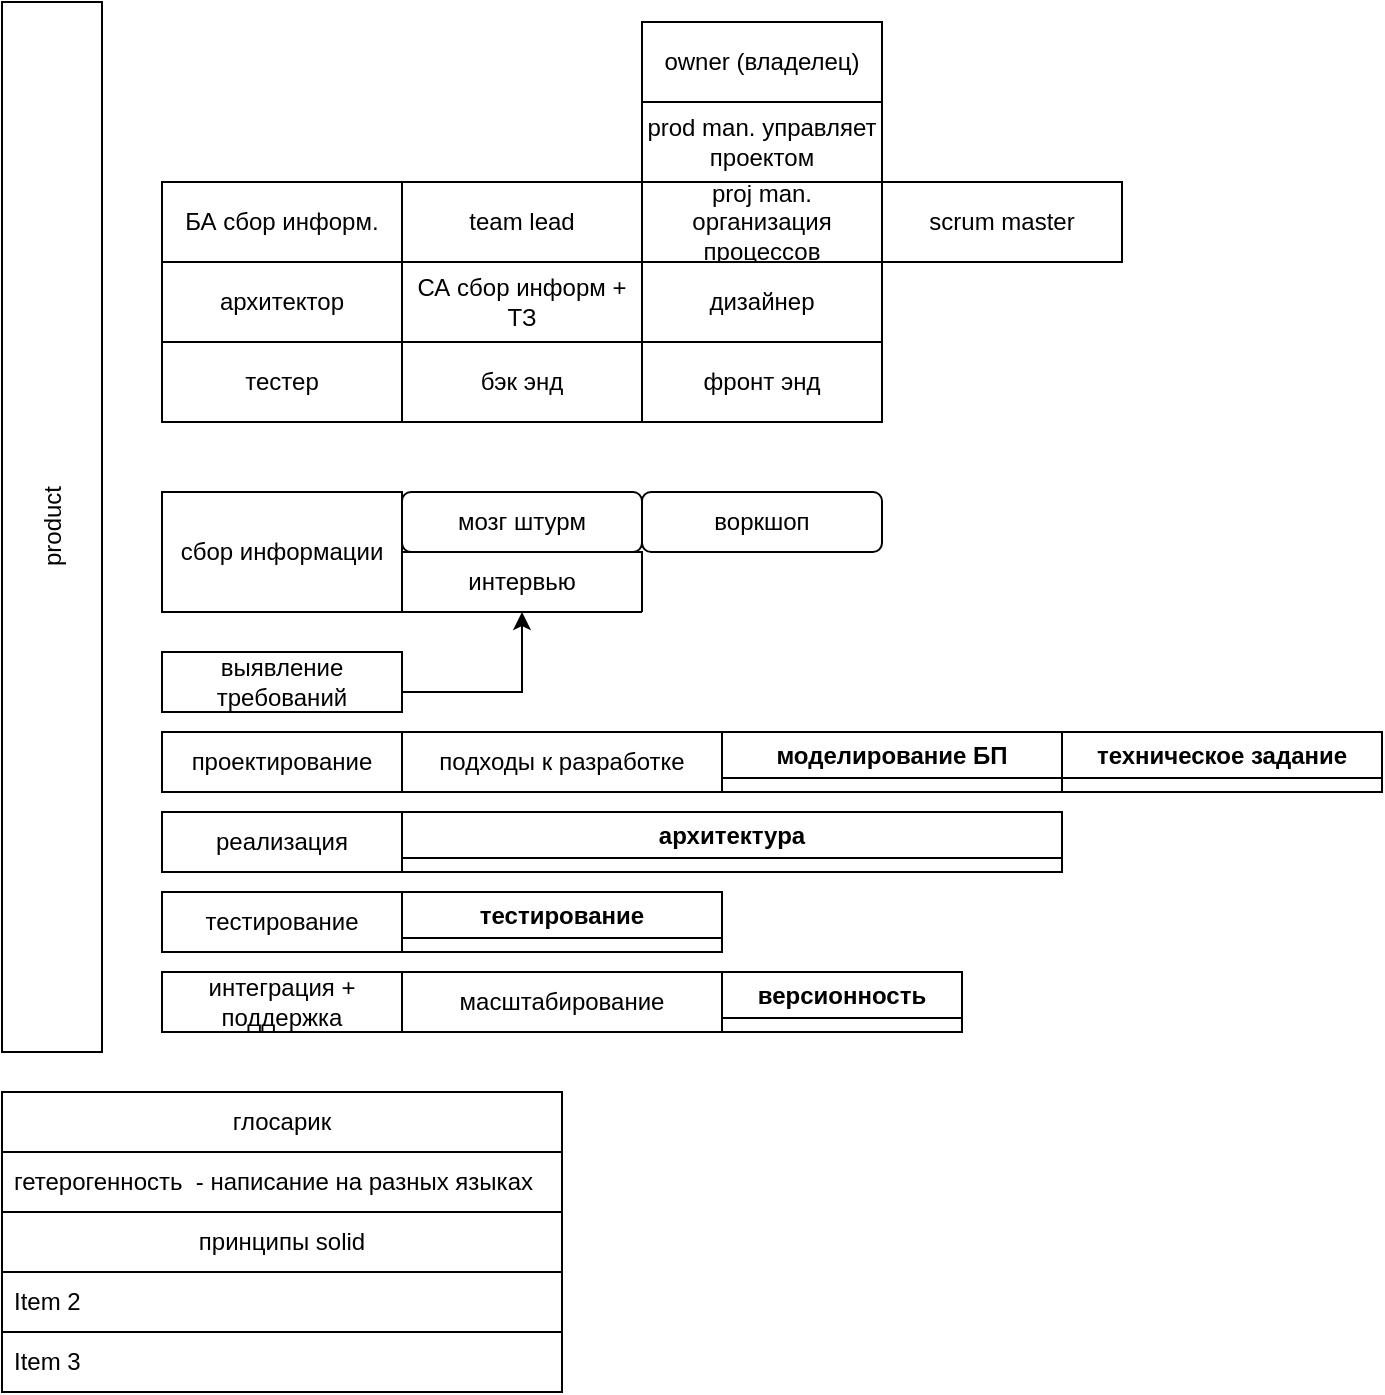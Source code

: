 <mxfile version="24.8.4">
  <diagram name="Страница — 1" id="axzcmo0ZvVUuVzOqP3-f">
    <mxGraphModel dx="2074" dy="1140" grid="1" gridSize="10" guides="1" tooltips="1" connect="1" arrows="1" fold="1" page="1" pageScale="1" pageWidth="827" pageHeight="1169" math="0" shadow="0">
      <root>
        <mxCell id="0" />
        <mxCell id="1" parent="0" />
        <mxCell id="FlyFxrjDseqyHdytKtgx-31" value="сбор информации" style="rounded=0;whiteSpace=wrap;html=1;" parent="1" vertex="1">
          <mxGeometry x="120" y="720" width="120" height="60" as="geometry" />
        </mxCell>
        <mxCell id="FlyFxrjDseqyHdytKtgx-54" style="edgeStyle=orthogonalEdgeStyle;rounded=0;orthogonalLoop=1;jettySize=auto;html=1;entryX=0.5;entryY=1;entryDx=0;entryDy=0;" parent="1" source="FlyFxrjDseqyHdytKtgx-32" target="FlyFxrjDseqyHdytKtgx-36" edge="1">
          <mxGeometry relative="1" as="geometry">
            <Array as="points">
              <mxPoint x="300" y="820" />
            </Array>
          </mxGeometry>
        </mxCell>
        <mxCell id="FlyFxrjDseqyHdytKtgx-32" value="выявление требований" style="rounded=0;whiteSpace=wrap;html=1;" parent="1" vertex="1">
          <mxGeometry x="120" y="800" width="120" height="30" as="geometry" />
        </mxCell>
        <mxCell id="FlyFxrjDseqyHdytKtgx-33" value="мозг штурм" style="rounded=1;whiteSpace=wrap;html=1;" parent="1" vertex="1">
          <mxGeometry x="240" y="720" width="120" height="30" as="geometry" />
        </mxCell>
        <mxCell id="FlyFxrjDseqyHdytKtgx-35" value="воркшоп" style="rounded=1;whiteSpace=wrap;html=1;" parent="1" vertex="1">
          <mxGeometry x="360" y="720" width="120" height="30" as="geometry" />
        </mxCell>
        <mxCell id="FlyFxrjDseqyHdytKtgx-55" value="проектирование" style="rounded=0;whiteSpace=wrap;html=1;" parent="1" vertex="1">
          <mxGeometry x="120" y="840" width="120" height="30" as="geometry" />
        </mxCell>
        <mxCell id="FlyFxrjDseqyHdytKtgx-56" value="реализация" style="rounded=0;whiteSpace=wrap;html=1;" parent="1" vertex="1">
          <mxGeometry x="120" y="880" width="120" height="30" as="geometry" />
        </mxCell>
        <mxCell id="FlyFxrjDseqyHdytKtgx-57" value="тестирование" style="rounded=0;whiteSpace=wrap;html=1;" parent="1" vertex="1">
          <mxGeometry x="120" y="920" width="120" height="30" as="geometry" />
        </mxCell>
        <mxCell id="FlyFxrjDseqyHdytKtgx-58" value="интеграция + поддержка" style="rounded=0;whiteSpace=wrap;html=1;" parent="1" vertex="1">
          <mxGeometry x="120" y="960" width="120" height="30" as="geometry" />
        </mxCell>
        <mxCell id="FlyFxrjDseqyHdytKtgx-59" value="owner (владелец)" style="rounded=0;whiteSpace=wrap;html=1;" parent="1" vertex="1">
          <mxGeometry x="360" y="485" width="120" height="40" as="geometry" />
        </mxCell>
        <mxCell id="FlyFxrjDseqyHdytKtgx-60" value="prod man. управляет проектом" style="rounded=0;whiteSpace=wrap;html=1;" parent="1" vertex="1">
          <mxGeometry x="360" y="525" width="120" height="40" as="geometry" />
        </mxCell>
        <mxCell id="FlyFxrjDseqyHdytKtgx-61" value="proj man. организация процессов" style="rounded=0;whiteSpace=wrap;html=1;" parent="1" vertex="1">
          <mxGeometry x="360" y="565" width="120" height="40" as="geometry" />
        </mxCell>
        <mxCell id="FlyFxrjDseqyHdytKtgx-62" value="БА сбор информ." style="rounded=0;whiteSpace=wrap;html=1;" parent="1" vertex="1">
          <mxGeometry x="120" y="565" width="120" height="40" as="geometry" />
        </mxCell>
        <mxCell id="FlyFxrjDseqyHdytKtgx-63" value="СА сбор информ + ТЗ" style="rounded=0;whiteSpace=wrap;html=1;" parent="1" vertex="1">
          <mxGeometry x="240" y="605" width="120" height="40" as="geometry" />
        </mxCell>
        <mxCell id="FlyFxrjDseqyHdytKtgx-64" value="архитектор" style="rounded=0;whiteSpace=wrap;html=1;" parent="1" vertex="1">
          <mxGeometry x="120" y="605" width="120" height="40" as="geometry" />
        </mxCell>
        <mxCell id="FlyFxrjDseqyHdytKtgx-65" value="team lead" style="rounded=0;whiteSpace=wrap;html=1;" parent="1" vertex="1">
          <mxGeometry x="240" y="565" width="120" height="40" as="geometry" />
        </mxCell>
        <mxCell id="FlyFxrjDseqyHdytKtgx-66" value="дизайнер" style="rounded=0;whiteSpace=wrap;html=1;" parent="1" vertex="1">
          <mxGeometry x="360" y="605" width="120" height="40" as="geometry" />
        </mxCell>
        <mxCell id="FlyFxrjDseqyHdytKtgx-67" value="бэк энд" style="rounded=0;whiteSpace=wrap;html=1;" parent="1" vertex="1">
          <mxGeometry x="240" y="645" width="120" height="40" as="geometry" />
        </mxCell>
        <mxCell id="FlyFxrjDseqyHdytKtgx-68" value="фронт энд" style="rounded=0;whiteSpace=wrap;html=1;" parent="1" vertex="1">
          <mxGeometry x="360" y="645" width="120" height="40" as="geometry" />
        </mxCell>
        <mxCell id="FlyFxrjDseqyHdytKtgx-69" value="тестер" style="rounded=0;whiteSpace=wrap;html=1;" parent="1" vertex="1">
          <mxGeometry x="120" y="645" width="120" height="40" as="geometry" />
        </mxCell>
        <mxCell id="FlyFxrjDseqyHdytKtgx-70" value="scrum master" style="rounded=0;whiteSpace=wrap;html=1;" parent="1" vertex="1">
          <mxGeometry x="480" y="565" width="120" height="40" as="geometry" />
        </mxCell>
        <mxCell id="FlyFxrjDseqyHdytKtgx-71" value="product" style="rounded=0;whiteSpace=wrap;html=1;verticalAlign=middle;horizontal=0;" parent="1" vertex="1">
          <mxGeometry x="40" y="475" width="50" height="525" as="geometry" />
        </mxCell>
        <mxCell id="FlyFxrjDseqyHdytKtgx-127" value="тестирование" style="swimlane;whiteSpace=wrap;html=1;labelBackgroundColor=#FFFFFF;fillStyle=solid;" parent="1" vertex="1" collapsed="1">
          <mxGeometry x="240" y="920" width="160" height="30" as="geometry">
            <mxRectangle x="240" y="920" width="180" height="880" as="alternateBounds" />
          </mxGeometry>
        </mxCell>
        <mxCell id="st9Nu50ljxXsiS8LjL6p-2" value="виды тестов" style="swimlane;fontStyle=0;childLayout=stackLayout;horizontal=1;startSize=30;horizontalStack=0;resizeParent=1;resizeParentMax=0;resizeLast=0;collapsible=1;marginBottom=0;whiteSpace=wrap;html=1;" parent="FlyFxrjDseqyHdytKtgx-127" vertex="1" collapsed="1">
          <mxGeometry x="10" y="30" width="160" height="30" as="geometry">
            <mxRectangle x="10" y="30" width="140" height="740" as="alternateBounds" />
          </mxGeometry>
        </mxCell>
        <mxCell id="st9Nu50ljxXsiS8LjL6p-3" value="тест производительности (стабильность при работе)" style="text;strokeColor=default;fillColor=default;align=left;verticalAlign=middle;spacingLeft=4;spacingRight=4;overflow=hidden;points=[[0,0.5],[1,0.5]];portConstraint=eastwest;rotatable=0;whiteSpace=wrap;html=1;" parent="st9Nu50ljxXsiS8LjL6p-2" vertex="1">
          <mxGeometry y="30" width="140" height="70" as="geometry" />
        </mxCell>
        <mxCell id="st9Nu50ljxXsiS8LjL6p-6" value="нагрузочное тестирование (тест времени отклика и производительности)" style="text;strokeColor=default;fillColor=default;align=left;verticalAlign=middle;spacingLeft=4;spacingRight=4;overflow=hidden;points=[[0,0.5],[1,0.5]];portConstraint=eastwest;rotatable=0;whiteSpace=wrap;html=1;" parent="st9Nu50ljxXsiS8LjL6p-2" vertex="1">
          <mxGeometry y="100" width="140" height="60" as="geometry" />
        </mxCell>
        <mxCell id="st9Nu50ljxXsiS8LjL6p-11" value="тест масштабируемости (производительность сети под нагрузкой или без нее)" style="text;strokeColor=default;fillColor=default;align=left;verticalAlign=middle;spacingLeft=4;spacingRight=4;overflow=hidden;points=[[0,0.5],[1,0.5]];portConstraint=eastwest;rotatable=0;whiteSpace=wrap;html=1;" parent="st9Nu50ljxXsiS8LjL6p-2" vertex="1">
          <mxGeometry y="160" width="140" height="80" as="geometry" />
        </mxCell>
        <mxCell id="st9Nu50ljxXsiS8LjL6p-10" value="объемное тестирование (тесты с определенными объемами данных)" style="text;strokeColor=default;fillColor=default;align=left;verticalAlign=middle;spacingLeft=4;spacingRight=4;overflow=hidden;points=[[0,0.5],[1,0.5]];portConstraint=eastwest;rotatable=0;whiteSpace=wrap;html=1;" parent="st9Nu50ljxXsiS8LjL6p-2" vertex="1">
          <mxGeometry y="240" width="140" height="60" as="geometry" />
        </mxCell>
        <mxCell id="st9Nu50ljxXsiS8LjL6p-9" value="Стрессовое тестирование (запросами пока не упадет)" style="text;strokeColor=default;fillColor=default;align=left;verticalAlign=middle;spacingLeft=4;spacingRight=4;overflow=hidden;points=[[0,0.5],[1,0.5]];portConstraint=eastwest;rotatable=0;whiteSpace=wrap;html=1;" parent="st9Nu50ljxXsiS8LjL6p-2" vertex="1">
          <mxGeometry y="300" width="140" height="60" as="geometry" />
        </mxCell>
        <mxCell id="st9Nu50ljxXsiS8LjL6p-8" value="Инсталяционное (проверка на установку)" style="text;strokeColor=default;fillColor=default;align=left;verticalAlign=middle;spacingLeft=4;spacingRight=4;overflow=hidden;points=[[0,0.5],[1,0.5]];portConstraint=eastwest;rotatable=0;whiteSpace=wrap;html=1;" parent="st9Nu50ljxXsiS8LjL6p-2" vertex="1">
          <mxGeometry y="360" width="140" height="50" as="geometry" />
        </mxCell>
        <mxCell id="st9Nu50ljxXsiS8LjL6p-7" value="Интерфейсов (проверка соответствий интерф.)" style="text;strokeColor=default;fillColor=default;align=left;verticalAlign=middle;spacingLeft=4;spacingRight=4;overflow=hidden;points=[[0,0.5],[1,0.5]];portConstraint=eastwest;rotatable=0;whiteSpace=wrap;html=1;" parent="st9Nu50ljxXsiS8LjL6p-2" vertex="1">
          <mxGeometry y="410" width="140" height="60" as="geometry" />
        </mxCell>
        <mxCell id="st9Nu50ljxXsiS8LjL6p-14" value="Удобства пользования (юзабилити тесты)" style="text;strokeColor=default;fillColor=default;align=left;verticalAlign=middle;spacingLeft=4;spacingRight=4;overflow=hidden;points=[[0,0.5],[1,0.5]];portConstraint=eastwest;rotatable=0;whiteSpace=wrap;html=1;" parent="st9Nu50ljxXsiS8LjL6p-2" vertex="1">
          <mxGeometry y="470" width="140" height="30" as="geometry" />
        </mxCell>
        <mxCell id="st9Nu50ljxXsiS8LjL6p-13" value="Локализаций (она и есть локализация)" style="text;strokeColor=default;fillColor=default;align=left;verticalAlign=middle;spacingLeft=4;spacingRight=4;overflow=hidden;points=[[0,0.5],[1,0.5]];portConstraint=eastwest;rotatable=0;whiteSpace=wrap;html=1;" parent="st9Nu50ljxXsiS8LjL6p-2" vertex="1">
          <mxGeometry y="500" width="140" height="30" as="geometry" />
        </mxCell>
        <mxCell id="st9Nu50ljxXsiS8LjL6p-12" value="Безопасности&amp;nbsp;" style="text;strokeColor=default;fillColor=default;align=left;verticalAlign=middle;spacingLeft=4;spacingRight=4;overflow=hidden;points=[[0,0.5],[1,0.5]];portConstraint=eastwest;rotatable=0;whiteSpace=wrap;html=1;" parent="st9Nu50ljxXsiS8LjL6p-2" vertex="1">
          <mxGeometry y="530" width="140" height="30" as="geometry" />
        </mxCell>
        <mxCell id="st9Nu50ljxXsiS8LjL6p-4" value="Надежности (определенная нагрузка долгое время)" style="text;strokeColor=default;fillColor=default;align=left;verticalAlign=middle;spacingLeft=4;spacingRight=4;overflow=hidden;points=[[0,0.5],[1,0.5]];portConstraint=eastwest;rotatable=0;whiteSpace=wrap;html=1;" parent="st9Nu50ljxXsiS8LjL6p-2" vertex="1">
          <mxGeometry y="560" width="140" height="60" as="geometry" />
        </mxCell>
        <mxCell id="st9Nu50ljxXsiS8LjL6p-5" value="Регрессионное (тест старого функционала после внесения нового)" style="text;strokeColor=default;fillColor=default;align=left;verticalAlign=middle;spacingLeft=4;spacingRight=4;overflow=hidden;points=[[0,0.5],[1,0.5]];portConstraint=eastwest;rotatable=0;whiteSpace=wrap;html=1;" parent="st9Nu50ljxXsiS8LjL6p-2" vertex="1">
          <mxGeometry y="620" width="140" height="60" as="geometry" />
        </mxCell>
        <mxCell id="st9Nu50ljxXsiS8LjL6p-15" value="повторное (тесты старых багов)" style="text;strokeColor=default;fillColor=default;align=left;verticalAlign=middle;spacingLeft=4;spacingRight=4;overflow=hidden;points=[[0,0.5],[1,0.5]];portConstraint=eastwest;rotatable=0;whiteSpace=wrap;html=1;" parent="st9Nu50ljxXsiS8LjL6p-2" vertex="1">
          <mxGeometry y="680" width="140" height="60" as="geometry" />
        </mxCell>
        <mxCell id="st9Nu50ljxXsiS8LjL6p-16" value="классы тестов" style="swimlane;fontStyle=0;childLayout=stackLayout;horizontal=1;startSize=30;horizontalStack=0;resizeParent=1;resizeParentMax=0;resizeLast=0;collapsible=1;marginBottom=0;whiteSpace=wrap;html=1;" parent="FlyFxrjDseqyHdytKtgx-127" vertex="1" collapsed="1">
          <mxGeometry x="10" y="70" width="160" height="30" as="geometry">
            <mxRectangle x="10" y="70" width="160" height="430" as="alternateBounds" />
          </mxGeometry>
        </mxCell>
        <mxCell id="st9Nu50ljxXsiS8LjL6p-17" value="по запуску кода (статич. (без запуска) динамическое)" style="text;strokeColor=default;fillColor=default;align=left;verticalAlign=middle;spacingLeft=4;spacingRight=4;overflow=hidden;points=[[0,0.5],[1,0.5]];portConstraint=eastwest;rotatable=0;whiteSpace=wrap;html=1;" parent="st9Nu50ljxXsiS8LjL6p-16" vertex="1">
          <mxGeometry y="30" width="160" height="70" as="geometry" />
        </mxCell>
        <mxCell id="st9Nu50ljxXsiS8LjL6p-18" value="по доступу к коду (белый ящик - есть доступ, серый - частич и черный - нет)" style="text;strokeColor=default;fillColor=default;align=left;verticalAlign=middle;spacingLeft=4;spacingRight=4;overflow=hidden;points=[[0,0.5],[1,0.5]];portConstraint=eastwest;rotatable=0;whiteSpace=wrap;html=1;" parent="st9Nu50ljxXsiS8LjL6p-16" vertex="1">
          <mxGeometry y="100" width="160" height="60" as="geometry" />
        </mxCell>
        <mxCell id="st9Nu50ljxXsiS8LjL6p-30" value="по уровню детализации" style="swimlane;fontStyle=0;childLayout=stackLayout;horizontal=1;startSize=30;horizontalStack=0;resizeParent=1;resizeParentMax=0;resizeLast=0;collapsible=1;marginBottom=0;whiteSpace=wrap;html=1;" parent="st9Nu50ljxXsiS8LjL6p-16" vertex="1" collapsed="1">
          <mxGeometry y="160" width="160" height="30" as="geometry">
            <mxRectangle y="160" width="160" height="150" as="alternateBounds" />
          </mxGeometry>
        </mxCell>
        <mxCell id="st9Nu50ljxXsiS8LjL6p-31" value="модульное (тест 1 модуля)" style="text;strokeColor=default;fillColor=default;align=left;verticalAlign=middle;spacingLeft=4;spacingRight=4;overflow=hidden;points=[[0,0.5],[1,0.5]];portConstraint=eastwest;rotatable=0;whiteSpace=wrap;html=1;" parent="st9Nu50ljxXsiS8LjL6p-30" vertex="1">
          <mxGeometry y="30" width="160" height="30" as="geometry" />
        </mxCell>
        <mxCell id="st9Nu50ljxXsiS8LjL6p-32" value="Интеграционное (тест связи неск. модулей)" style="text;strokeColor=default;fillColor=default;align=left;verticalAlign=middle;spacingLeft=4;spacingRight=4;overflow=hidden;points=[[0,0.5],[1,0.5]];portConstraint=eastwest;rotatable=0;whiteSpace=wrap;html=1;" parent="st9Nu50ljxXsiS8LjL6p-30" vertex="1">
          <mxGeometry y="60" width="160" height="30" as="geometry" />
        </mxCell>
        <mxCell id="st9Nu50ljxXsiS8LjL6p-34" value="Системное (тест всей системы)" style="text;strokeColor=default;fillColor=default;align=left;verticalAlign=middle;spacingLeft=4;spacingRight=4;overflow=hidden;points=[[0,0.5],[1,0.5]];portConstraint=eastwest;rotatable=0;whiteSpace=wrap;html=1;" parent="st9Nu50ljxXsiS8LjL6p-30" vertex="1">
          <mxGeometry y="90" width="160" height="30" as="geometry" />
        </mxCell>
        <mxCell id="st9Nu50ljxXsiS8LjL6p-33" value="Приёмочное (тест перед сдачей проекта)" style="text;strokeColor=default;fillColor=default;align=left;verticalAlign=middle;spacingLeft=4;spacingRight=4;overflow=hidden;points=[[0,0.5],[1,0.5]];portConstraint=eastwest;rotatable=0;whiteSpace=wrap;html=1;" parent="st9Nu50ljxXsiS8LjL6p-30" vertex="1">
          <mxGeometry y="120" width="160" height="30" as="geometry" />
        </mxCell>
        <mxCell id="st9Nu50ljxXsiS8LjL6p-20" value="По автоматизации (ручное или авто)" style="text;strokeColor=default;fillColor=default;align=left;verticalAlign=middle;spacingLeft=4;spacingRight=4;overflow=hidden;points=[[0,0.5],[1,0.5]];portConstraint=eastwest;rotatable=0;whiteSpace=wrap;html=1;" parent="st9Nu50ljxXsiS8LjL6p-16" vertex="1">
          <mxGeometry y="190" width="160" height="40" as="geometry" />
        </mxCell>
        <mxCell id="st9Nu50ljxXsiS8LjL6p-21" value="По принципу работы ( позитивное - с корректн. данными , негативное с не кор. дан)" style="text;strokeColor=default;fillColor=default;align=left;verticalAlign=middle;spacingLeft=4;spacingRight=4;overflow=hidden;points=[[0,0.5],[1,0.5]];portConstraint=eastwest;rotatable=0;whiteSpace=wrap;html=1;" parent="st9Nu50ljxXsiS8LjL6p-16" vertex="1">
          <mxGeometry y="230" width="160" height="60" as="geometry" />
        </mxCell>
        <mxCell id="st9Nu50ljxXsiS8LjL6p-22" value="Инсталяционное (проверка на установку)" style="text;strokeColor=default;fillColor=default;align=left;verticalAlign=middle;spacingLeft=4;spacingRight=4;overflow=hidden;points=[[0,0.5],[1,0.5]];portConstraint=eastwest;rotatable=0;whiteSpace=wrap;html=1;" parent="st9Nu50ljxXsiS8LjL6p-16" vertex="1">
          <mxGeometry y="290" width="160" height="50" as="geometry" />
        </mxCell>
        <mxCell id="st9Nu50ljxXsiS8LjL6p-23" value="Интерфейсов (проверка соответствий интерф.)" style="text;strokeColor=default;fillColor=default;align=left;verticalAlign=middle;spacingLeft=4;spacingRight=4;overflow=hidden;points=[[0,0.5],[1,0.5]];portConstraint=eastwest;rotatable=0;whiteSpace=wrap;html=1;" parent="st9Nu50ljxXsiS8LjL6p-16" vertex="1">
          <mxGeometry y="340" width="160" height="60" as="geometry" />
        </mxCell>
        <mxCell id="st9Nu50ljxXsiS8LjL6p-24" value="Удобства пользования (юзабилити тесты)" style="text;strokeColor=default;fillColor=default;align=left;verticalAlign=middle;spacingLeft=4;spacingRight=4;overflow=hidden;points=[[0,0.5],[1,0.5]];portConstraint=eastwest;rotatable=0;whiteSpace=wrap;html=1;" parent="st9Nu50ljxXsiS8LjL6p-16" vertex="1">
          <mxGeometry y="400" width="160" height="30" as="geometry" />
        </mxCell>
        <mxCell id="st9Nu50ljxXsiS8LjL6p-48" value="глосарик" style="swimlane;fontStyle=0;childLayout=stackLayout;horizontal=1;startSize=30;horizontalStack=0;resizeParent=1;resizeParentMax=0;resizeLast=0;collapsible=1;marginBottom=0;whiteSpace=wrap;html=1;" parent="1" vertex="1">
          <mxGeometry x="40" y="1020" width="280" height="150" as="geometry">
            <mxRectangle x="40" y="1020" width="120" height="30" as="alternateBounds" />
          </mxGeometry>
        </mxCell>
        <mxCell id="st9Nu50ljxXsiS8LjL6p-49" value="гетерогенность&amp;nbsp; - написание на разных языках" style="text;strokeColor=default;fillColor=default;align=left;verticalAlign=middle;spacingLeft=4;spacingRight=4;overflow=hidden;points=[[0,0.5],[1,0.5]];portConstraint=eastwest;rotatable=0;whiteSpace=wrap;html=1;" parent="st9Nu50ljxXsiS8LjL6p-48" vertex="1">
          <mxGeometry y="30" width="280" height="30" as="geometry" />
        </mxCell>
        <mxCell id="fMl_8oeA1-R9pS056J6B-14" value="принципы solid" style="swimlane;fontStyle=0;childLayout=stackLayout;horizontal=1;startSize=30;horizontalStack=0;resizeParent=1;resizeParentMax=0;resizeLast=0;collapsible=1;marginBottom=0;whiteSpace=wrap;html=1;" vertex="1" collapsed="1" parent="st9Nu50ljxXsiS8LjL6p-48">
          <mxGeometry y="60" width="280" height="30" as="geometry">
            <mxRectangle y="60" width="280" height="260" as="alternateBounds" />
          </mxGeometry>
        </mxCell>
        <mxCell id="fMl_8oeA1-R9pS056J6B-15" value="принцип единой ответственности (каждый класс имеет только одну зону ответственности)" style="text;strokeColor=default;fillColor=default;align=left;verticalAlign=middle;spacingLeft=4;spacingRight=4;overflow=hidden;points=[[0,0.5],[1,0.5]];portConstraint=eastwest;rotatable=0;whiteSpace=wrap;html=1;" vertex="1" parent="fMl_8oeA1-R9pS056J6B-14">
          <mxGeometry y="30" width="280" height="30" as="geometry" />
        </mxCell>
        <mxCell id="fMl_8oeA1-R9pS056J6B-16" value="принцип открытости/закрытости классы открыты для расширения , но закрыты для изменения" style="text;strokeColor=default;fillColor=default;align=left;verticalAlign=middle;spacingLeft=4;spacingRight=4;overflow=hidden;points=[[0,0.5],[1,0.5]];portConstraint=eastwest;rotatable=0;whiteSpace=wrap;html=1;" vertex="1" parent="fMl_8oeA1-R9pS056J6B-14">
          <mxGeometry y="60" width="280" height="50" as="geometry" />
        </mxCell>
        <mxCell id="fMl_8oeA1-R9pS056J6B-18" value="принцип разделения интерфейсов классы взаимодействуют только со своими интерфейсами" style="text;strokeColor=default;fillColor=default;align=left;verticalAlign=middle;spacingLeft=4;spacingRight=4;overflow=hidden;points=[[0,0.5],[1,0.5]];portConstraint=eastwest;rotatable=0;whiteSpace=wrap;html=1;" vertex="1" parent="fMl_8oeA1-R9pS056J6B-14">
          <mxGeometry y="110" width="280" height="50" as="geometry" />
        </mxCell>
        <mxCell id="fMl_8oeA1-R9pS056J6B-20" value="принцип заменяемости класс родитель должен быть заменяем детьми" style="text;strokeColor=default;fillColor=default;align=left;verticalAlign=middle;spacingLeft=4;spacingRight=4;overflow=hidden;points=[[0,0.5],[1,0.5]];portConstraint=eastwest;rotatable=0;whiteSpace=wrap;html=1;" vertex="1" parent="fMl_8oeA1-R9pS056J6B-14">
          <mxGeometry y="160" width="280" height="30" as="geometry" />
        </mxCell>
        <mxCell id="fMl_8oeA1-R9pS056J6B-19" value="принцип инверсии зависимостей абстракции не зависят от деталей, классы зависят от абстракций" style="text;strokeColor=default;fillColor=default;align=left;verticalAlign=middle;spacingLeft=4;spacingRight=4;overflow=hidden;points=[[0,0.5],[1,0.5]];portConstraint=eastwest;rotatable=0;whiteSpace=wrap;html=1;" vertex="1" parent="fMl_8oeA1-R9pS056J6B-14">
          <mxGeometry y="190" width="280" height="70" as="geometry" />
        </mxCell>
        <mxCell id="st9Nu50ljxXsiS8LjL6p-50" value="Item 2" style="text;strokeColor=default;fillColor=default;align=left;verticalAlign=middle;spacingLeft=4;spacingRight=4;overflow=hidden;points=[[0,0.5],[1,0.5]];portConstraint=eastwest;rotatable=0;whiteSpace=wrap;html=1;" parent="st9Nu50ljxXsiS8LjL6p-48" vertex="1">
          <mxGeometry y="90" width="280" height="30" as="geometry" />
        </mxCell>
        <mxCell id="st9Nu50ljxXsiS8LjL6p-51" value="Item 3" style="text;strokeColor=default;fillColor=default;align=left;verticalAlign=middle;spacingLeft=4;spacingRight=4;overflow=hidden;points=[[0,0.5],[1,0.5]];portConstraint=eastwest;rotatable=0;whiteSpace=wrap;html=1;" parent="st9Nu50ljxXsiS8LjL6p-48" vertex="1">
          <mxGeometry y="120" width="280" height="30" as="geometry" />
        </mxCell>
        <mxCell id="st9Nu50ljxXsiS8LjL6p-91" value="масштабирование" style="swimlane;fontStyle=0;childLayout=stackLayout;horizontal=1;startSize=30;horizontalStack=0;resizeParent=1;resizeParentMax=0;resizeLast=0;collapsible=1;marginBottom=0;whiteSpace=wrap;html=1;" parent="1" vertex="1" collapsed="1">
          <mxGeometry x="240" y="960" width="160" height="30" as="geometry">
            <mxRectangle x="240" y="960" width="160" height="130" as="alternateBounds" />
          </mxGeometry>
        </mxCell>
        <mxCell id="st9Nu50ljxXsiS8LjL6p-106" value="Вертикальное - увеличение мощности серверов" style="text;strokeColor=default;fillColor=default;align=left;verticalAlign=middle;spacingLeft=4;spacingRight=4;overflow=hidden;points=[[0,0.5],[1,0.5]];portConstraint=eastwest;rotatable=0;whiteSpace=wrap;html=1;" parent="st9Nu50ljxXsiS8LjL6p-91" vertex="1">
          <mxGeometry y="30" width="160" height="50" as="geometry" />
        </mxCell>
        <mxCell id="st9Nu50ljxXsiS8LjL6p-107" value="Горизонтальное - увеличение количества нод" style="text;strokeColor=default;fillColor=default;align=left;verticalAlign=middle;spacingLeft=4;spacingRight=4;overflow=hidden;points=[[0,0.5],[1,0.5]];portConstraint=eastwest;rotatable=0;whiteSpace=wrap;html=1;" parent="st9Nu50ljxXsiS8LjL6p-91" vertex="1">
          <mxGeometry y="80" width="160" height="50" as="geometry" />
        </mxCell>
        <mxCell id="FlyFxrjDseqyHdytKtgx-126" value="архитектура" style="swimlane;whiteSpace=wrap;html=1;" parent="1" vertex="1" collapsed="1">
          <mxGeometry x="240" y="880" width="330" height="30" as="geometry">
            <mxRectangle x="240" y="880" width="520" height="650" as="alternateBounds" />
          </mxGeometry>
        </mxCell>
        <mxCell id="st9Nu50ljxXsiS8LjL6p-35" value="" style="rounded=0;whiteSpace=wrap;html=1;" parent="FlyFxrjDseqyHdytKtgx-126" vertex="1">
          <mxGeometry y="20" width="520" height="620" as="geometry" />
        </mxCell>
        <mxCell id="st9Nu50ljxXsiS8LjL6p-47" value="шина(оркестрация)" style="swimlane;whiteSpace=wrap;html=1;" parent="FlyFxrjDseqyHdytKtgx-126" vertex="1" collapsed="1">
          <mxGeometry y="110" width="160" height="30" as="geometry">
            <mxRectangle y="110" width="160" height="370" as="alternateBounds" />
          </mxGeometry>
        </mxCell>
        <mxCell id="st9Nu50ljxXsiS8LjL6p-36" value="" style="rounded=0;whiteSpace=wrap;html=1;" parent="st9Nu50ljxXsiS8LjL6p-47" vertex="1">
          <mxGeometry y="30" width="160" height="320" as="geometry" />
        </mxCell>
        <mxCell id="st9Nu50ljxXsiS8LjL6p-45" style="edgeStyle=orthogonalEdgeStyle;rounded=0;orthogonalLoop=1;jettySize=auto;html=1;entryX=1;entryY=0.5;entryDx=0;entryDy=0;fillColor=#f8cecc;strokeColor=#b85450;" parent="st9Nu50ljxXsiS8LjL6p-47" source="st9Nu50ljxXsiS8LjL6p-38" target="st9Nu50ljxXsiS8LjL6p-42" edge="1">
          <mxGeometry relative="1" as="geometry">
            <Array as="points">
              <mxPoint x="120" y="285" />
            </Array>
          </mxGeometry>
        </mxCell>
        <mxCell id="st9Nu50ljxXsiS8LjL6p-37" value="принцип работы" style="rounded=0;whiteSpace=wrap;html=1;" parent="st9Nu50ljxXsiS8LjL6p-47" vertex="1">
          <mxGeometry y="30" width="160" height="20" as="geometry" />
        </mxCell>
        <mxCell id="st9Nu50ljxXsiS8LjL6p-43" style="edgeStyle=orthogonalEdgeStyle;rounded=0;orthogonalLoop=1;jettySize=auto;html=1;entryX=1;entryY=0.5;entryDx=0;entryDy=0;fillColor=#d5e8d4;strokeColor=#82b366;" parent="st9Nu50ljxXsiS8LjL6p-47" source="st9Nu50ljxXsiS8LjL6p-38" target="st9Nu50ljxXsiS8LjL6p-40" edge="1">
          <mxGeometry relative="1" as="geometry">
            <Array as="points">
              <mxPoint x="120" y="205" />
            </Array>
          </mxGeometry>
        </mxCell>
        <mxCell id="st9Nu50ljxXsiS8LjL6p-44" style="edgeStyle=orthogonalEdgeStyle;rounded=0;orthogonalLoop=1;jettySize=auto;html=1;entryX=1;entryY=0.5;entryDx=0;entryDy=0;fillColor=#d5e8d4;strokeColor=#82b366;" parent="st9Nu50ljxXsiS8LjL6p-47" source="st9Nu50ljxXsiS8LjL6p-38" target="st9Nu50ljxXsiS8LjL6p-41" edge="1">
          <mxGeometry relative="1" as="geometry">
            <Array as="points">
              <mxPoint x="120" y="245" />
            </Array>
          </mxGeometry>
        </mxCell>
        <mxCell id="st9Nu50ljxXsiS8LjL6p-38" value="&lt;div&gt;&lt;br&gt;&lt;/div&gt;&lt;div&gt;шина&lt;/div&gt;&lt;div&gt;&lt;br&gt;&lt;/div&gt;&lt;div&gt;&lt;br&gt;&lt;/div&gt;{event1: callserv[1,2]}" style="rounded=0;whiteSpace=wrap;html=1;" parent="st9Nu50ljxXsiS8LjL6p-47" vertex="1">
          <mxGeometry x="70" y="70" width="80" height="90" as="geometry" />
        </mxCell>
        <mxCell id="st9Nu50ljxXsiS8LjL6p-39" value="event1" style="shape=step;perimeter=stepPerimeter;whiteSpace=wrap;html=1;fixedSize=1;size=10;" parent="st9Nu50ljxXsiS8LjL6p-47" vertex="1">
          <mxGeometry x="10" y="70" width="60" height="21" as="geometry" />
        </mxCell>
        <mxCell id="st9Nu50ljxXsiS8LjL6p-40" value="service1" style="shape=process;whiteSpace=wrap;html=1;backgroundOutline=1;" parent="st9Nu50ljxXsiS8LjL6p-47" vertex="1">
          <mxGeometry x="5" y="190" width="60" height="30" as="geometry" />
        </mxCell>
        <mxCell id="st9Nu50ljxXsiS8LjL6p-41" value="service2" style="shape=process;whiteSpace=wrap;html=1;backgroundOutline=1;" parent="st9Nu50ljxXsiS8LjL6p-47" vertex="1">
          <mxGeometry x="5" y="230" width="60" height="30" as="geometry" />
        </mxCell>
        <mxCell id="st9Nu50ljxXsiS8LjL6p-42" value="service3" style="shape=process;whiteSpace=wrap;html=1;backgroundOutline=1;" parent="st9Nu50ljxXsiS8LjL6p-47" vertex="1">
          <mxGeometry x="5" y="270" width="60" height="30" as="geometry" />
        </mxCell>
        <mxCell id="st9Nu50ljxXsiS8LjL6p-46" value="service func:&lt;div&gt;sub/unsub&lt;br&gt;&lt;/div&gt;" style="shape=process;whiteSpace=wrap;html=1;backgroundOutline=1;size=0.071;" parent="st9Nu50ljxXsiS8LjL6p-47" vertex="1">
          <mxGeometry x="10" y="310" width="140" height="30" as="geometry" />
        </mxCell>
        <mxCell id="st9Nu50ljxXsiS8LjL6p-52" value="управление данными в распред. системах" style="swimlane;whiteSpace=wrap;html=1;fillColor=#f8cecc;strokeColor=#b85450;" parent="FlyFxrjDseqyHdytKtgx-126" vertex="1" collapsed="1">
          <mxGeometry y="30" width="160" height="30" as="geometry">
            <mxRectangle y="30" width="200" height="207.5" as="alternateBounds" />
          </mxGeometry>
        </mxCell>
        <mxCell id="st9Nu50ljxXsiS8LjL6p-53" value="" style="rounded=0;whiteSpace=wrap;html=1;" parent="st9Nu50ljxXsiS8LjL6p-52" vertex="1">
          <mxGeometry y="32.5" width="200" height="175" as="geometry" />
        </mxCell>
        <mxCell id="st9Nu50ljxXsiS8LjL6p-54" value="централиз" style="rounded=0;whiteSpace=wrap;html=1;" parent="st9Nu50ljxXsiS8LjL6p-52" vertex="1">
          <mxGeometry x="10" y="47.5" width="80" height="15" as="geometry" />
        </mxCell>
        <mxCell id="st9Nu50ljxXsiS8LjL6p-55" value="" style="endArrow=none;dashed=1;html=1;dashPattern=1 3;strokeWidth=2;rounded=0;" parent="st9Nu50ljxXsiS8LjL6p-52" edge="1">
          <mxGeometry width="50" height="50" relative="1" as="geometry">
            <mxPoint x="30" y="127.5" as="sourcePoint" />
            <mxPoint x="30" y="67.5" as="targetPoint" />
          </mxGeometry>
        </mxCell>
        <mxCell id="st9Nu50ljxXsiS8LjL6p-56" value="хореография" style="rounded=0;whiteSpace=wrap;html=1;" parent="st9Nu50ljxXsiS8LjL6p-52" vertex="1">
          <mxGeometry x="10" y="87.5" width="80" height="15" as="geometry" />
        </mxCell>
        <mxCell id="st9Nu50ljxXsiS8LjL6p-57" value="оркестровка" style="rounded=0;whiteSpace=wrap;html=1;" parent="st9Nu50ljxXsiS8LjL6p-52" vertex="1">
          <mxGeometry x="10" y="112.5" width="80" height="15" as="geometry" />
        </mxCell>
        <mxCell id="st9Nu50ljxXsiS8LjL6p-58" value="децентрализ" style="rounded=0;whiteSpace=wrap;html=1;" parent="st9Nu50ljxXsiS8LjL6p-52" vertex="1">
          <mxGeometry x="110" y="47.5" width="80" height="15" as="geometry" />
        </mxCell>
        <mxCell id="st9Nu50ljxXsiS8LjL6p-76" value="виды архитектур" style="swimlane;whiteSpace=wrap;html=1;" parent="FlyFxrjDseqyHdytKtgx-126" vertex="1" collapsed="1">
          <mxGeometry x="200" y="30" width="230" height="30" as="geometry">
            <mxRectangle x="200" y="30" width="320" height="600" as="alternateBounds" />
          </mxGeometry>
        </mxCell>
        <mxCell id="st9Nu50ljxXsiS8LjL6p-77" value="монолит" style="swimlane;whiteSpace=wrap;html=1;" parent="st9Nu50ljxXsiS8LjL6p-76" vertex="1" collapsed="1">
          <mxGeometry x="3" y="35" width="90" height="30" as="geometry">
            <mxRectangle x="3" y="35" width="234" height="200" as="alternateBounds" />
          </mxGeometry>
        </mxCell>
        <mxCell id="st9Nu50ljxXsiS8LjL6p-81" value="плюсы" style="swimlane;fontStyle=0;childLayout=stackLayout;horizontal=1;startSize=30;horizontalStack=0;resizeParent=1;resizeParentMax=0;resizeLast=0;collapsible=1;marginBottom=0;whiteSpace=wrap;html=1;" parent="st9Nu50ljxXsiS8LjL6p-77" vertex="1" collapsed="1">
          <mxGeometry y="60" width="110" height="30" as="geometry">
            <mxRectangle y="60" width="110" height="200" as="alternateBounds" />
          </mxGeometry>
        </mxCell>
        <mxCell id="st9Nu50ljxXsiS8LjL6p-82" value="простота , легкость разработки" style="text;strokeColor=default;fillColor=default;align=left;verticalAlign=middle;spacingLeft=4;spacingRight=4;overflow=hidden;points=[[0,0.5],[1,0.5]];portConstraint=eastwest;rotatable=0;whiteSpace=wrap;html=1;" parent="st9Nu50ljxXsiS8LjL6p-81" vertex="1">
          <mxGeometry y="30" width="110" height="60" as="geometry" />
        </mxCell>
        <mxCell id="st9Nu50ljxXsiS8LjL6p-83" value="производительность и эффективность (все сервисы внутри одного процесса)" style="text;strokeColor=default;fillColor=default;align=left;verticalAlign=middle;spacingLeft=4;spacingRight=4;overflow=hidden;points=[[0,0.5],[1,0.5]];portConstraint=eastwest;rotatable=0;whiteSpace=wrap;html=1;" parent="st9Nu50ljxXsiS8LjL6p-81" vertex="1">
          <mxGeometry y="90" width="110" height="80" as="geometry" />
        </mxCell>
        <mxCell id="st9Nu50ljxXsiS8LjL6p-84" value="прямой доступ к бд" style="text;strokeColor=default;fillColor=default;align=left;verticalAlign=middle;spacingLeft=4;spacingRight=4;overflow=hidden;points=[[0,0.5],[1,0.5]];portConstraint=eastwest;rotatable=0;whiteSpace=wrap;html=1;" parent="st9Nu50ljxXsiS8LjL6p-81" vertex="1">
          <mxGeometry y="170" width="110" height="30" as="geometry" />
        </mxCell>
        <mxCell id="st9Nu50ljxXsiS8LjL6p-85" value="минусы" style="swimlane;fontStyle=0;childLayout=stackLayout;horizontal=1;startSize=30;horizontalStack=0;resizeParent=1;resizeParentMax=0;resizeLast=0;collapsible=1;marginBottom=0;whiteSpace=wrap;html=1;" parent="st9Nu50ljxXsiS8LjL6p-77" vertex="1" collapsed="1">
          <mxGeometry x="120" y="60" width="110" height="30" as="geometry">
            <mxRectangle x="120" y="60" width="110" height="140" as="alternateBounds" />
          </mxGeometry>
        </mxCell>
        <mxCell id="st9Nu50ljxXsiS8LjL6p-86" value="масштабирование" style="text;strokeColor=default;fillColor=default;align=left;verticalAlign=middle;spacingLeft=4;spacingRight=4;overflow=hidden;points=[[0,0.5],[1,0.5]];portConstraint=eastwest;rotatable=0;whiteSpace=wrap;html=1;" parent="st9Nu50ljxXsiS8LjL6p-85" vertex="1">
          <mxGeometry y="30" width="110" height="30" as="geometry" />
        </mxCell>
        <mxCell id="st9Nu50ljxXsiS8LjL6p-87" value="развертывание и обслуживание" style="text;strokeColor=default;fillColor=default;align=left;verticalAlign=middle;spacingLeft=4;spacingRight=4;overflow=hidden;points=[[0,0.5],[1,0.5]];portConstraint=eastwest;rotatable=0;whiteSpace=wrap;html=1;" parent="st9Nu50ljxXsiS8LjL6p-85" vertex="1">
          <mxGeometry y="60" width="110" height="30" as="geometry" />
        </mxCell>
        <mxCell id="st9Nu50ljxXsiS8LjL6p-88" value="сложность внедрения новых технологий" style="text;strokeColor=default;fillColor=default;align=left;verticalAlign=middle;spacingLeft=4;spacingRight=4;overflow=hidden;points=[[0,0.5],[1,0.5]];portConstraint=eastwest;rotatable=0;whiteSpace=wrap;html=1;" parent="st9Nu50ljxXsiS8LjL6p-85" vertex="1">
          <mxGeometry y="90" width="110" height="50" as="geometry" />
        </mxCell>
        <mxCell id="st9Nu50ljxXsiS8LjL6p-78" value="единое приложение с одной бд" style="rounded=0;whiteSpace=wrap;html=1;" parent="st9Nu50ljxXsiS8LjL6p-77" vertex="1">
          <mxGeometry y="32.5" width="230" height="20" as="geometry" />
        </mxCell>
        <mxCell id="st9Nu50ljxXsiS8LjL6p-108" value="микросервисы" style="swimlane;whiteSpace=wrap;html=1;" parent="st9Nu50ljxXsiS8LjL6p-76" vertex="1" collapsed="1">
          <mxGeometry x="3" y="80" width="90" height="30" as="geometry">
            <mxRectangle x="3" y="80" width="234" height="360" as="alternateBounds" />
          </mxGeometry>
        </mxCell>
        <mxCell id="st9Nu50ljxXsiS8LjL6p-109" value="Набор сервисов взаимодействующих друг с другом. Каждый сервис - атомарен" style="rounded=0;whiteSpace=wrap;html=1;" parent="st9Nu50ljxXsiS8LjL6p-108" vertex="1">
          <mxGeometry x="2" y="30" width="230" height="80" as="geometry" />
        </mxCell>
        <mxCell id="st9Nu50ljxXsiS8LjL6p-110" value="плюсы" style="swimlane;fontStyle=0;childLayout=stackLayout;horizontal=1;startSize=30;horizontalStack=0;resizeParent=1;resizeParentMax=0;resizeLast=0;collapsible=1;marginBottom=0;whiteSpace=wrap;html=1;" parent="st9Nu50ljxXsiS8LjL6p-108" vertex="1">
          <mxGeometry x="2" y="120" width="110" height="150" as="geometry">
            <mxRectangle x="10" y="120" width="110" height="30" as="alternateBounds" />
          </mxGeometry>
        </mxCell>
        <mxCell id="st9Nu50ljxXsiS8LjL6p-111" value="масштабируемость и гибкость" style="text;strokeColor=default;fillColor=default;align=left;verticalAlign=middle;spacingLeft=4;spacingRight=4;overflow=hidden;points=[[0,0.5],[1,0.5]];portConstraint=eastwest;rotatable=0;whiteSpace=wrap;html=1;" parent="st9Nu50ljxXsiS8LjL6p-110" vertex="1">
          <mxGeometry y="30" width="110" height="40" as="geometry" />
        </mxCell>
        <mxCell id="st9Nu50ljxXsiS8LjL6p-112" value="технологическая независимость компонентов" style="text;strokeColor=default;fillColor=default;align=left;verticalAlign=middle;spacingLeft=4;spacingRight=4;overflow=hidden;points=[[0,0.5],[1,0.5]];portConstraint=eastwest;rotatable=0;whiteSpace=wrap;html=1;" parent="st9Nu50ljxXsiS8LjL6p-110" vertex="1">
          <mxGeometry y="70" width="110" height="50" as="geometry" />
        </mxCell>
        <mxCell id="st9Nu50ljxXsiS8LjL6p-113" value="непрерывная доставка и развертывание" style="text;strokeColor=default;fillColor=default;align=left;verticalAlign=middle;spacingLeft=4;spacingRight=4;overflow=hidden;points=[[0,0.5],[1,0.5]];portConstraint=eastwest;rotatable=0;whiteSpace=wrap;html=1;" parent="st9Nu50ljxXsiS8LjL6p-110" vertex="1">
          <mxGeometry y="120" width="110" height="30" as="geometry" />
        </mxCell>
        <mxCell id="st9Nu50ljxXsiS8LjL6p-114" value="минусы" style="swimlane;fontStyle=0;childLayout=stackLayout;horizontal=1;startSize=30;horizontalStack=0;resizeParent=1;resizeParentMax=0;resizeLast=0;collapsible=1;marginBottom=0;whiteSpace=wrap;html=1;" parent="st9Nu50ljxXsiS8LjL6p-108" vertex="1">
          <mxGeometry x="122" y="120" width="110" height="210" as="geometry">
            <mxRectangle x="130" y="120" width="110" height="30" as="alternateBounds" />
          </mxGeometry>
        </mxCell>
        <mxCell id="st9Nu50ljxXsiS8LjL6p-115" value="сложность управления" style="text;strokeColor=default;fillColor=default;align=left;verticalAlign=middle;spacingLeft=4;spacingRight=4;overflow=hidden;points=[[0,0.5],[1,0.5]];portConstraint=eastwest;rotatable=0;whiteSpace=wrap;html=1;" parent="st9Nu50ljxXsiS8LjL6p-114" vertex="1">
          <mxGeometry y="30" width="110" height="30" as="geometry" />
        </mxCell>
        <mxCell id="st9Nu50ljxXsiS8LjL6p-116" value="стоимость" style="text;strokeColor=default;fillColor=default;align=left;verticalAlign=middle;spacingLeft=4;spacingRight=4;overflow=hidden;points=[[0,0.5],[1,0.5]];portConstraint=eastwest;rotatable=0;whiteSpace=wrap;html=1;" parent="st9Nu50ljxXsiS8LjL6p-114" vertex="1">
          <mxGeometry y="60" width="110" height="30" as="geometry" />
        </mxCell>
        <mxCell id="st9Nu50ljxXsiS8LjL6p-126" value="безопасность" style="text;strokeColor=default;fillColor=default;align=left;verticalAlign=middle;spacingLeft=4;spacingRight=4;overflow=hidden;points=[[0,0.5],[1,0.5]];portConstraint=eastwest;rotatable=0;whiteSpace=wrap;html=1;" parent="st9Nu50ljxXsiS8LjL6p-114" vertex="1">
          <mxGeometry y="90" width="110" height="30" as="geometry" />
        </mxCell>
        <mxCell id="st9Nu50ljxXsiS8LjL6p-128" value="мониторинг необходим" style="text;strokeColor=default;fillColor=default;align=left;verticalAlign=middle;spacingLeft=4;spacingRight=4;overflow=hidden;points=[[0,0.5],[1,0.5]];portConstraint=eastwest;rotatable=0;whiteSpace=wrap;html=1;" parent="st9Nu50ljxXsiS8LjL6p-114" vertex="1">
          <mxGeometry y="120" width="110" height="30" as="geometry" />
        </mxCell>
        <mxCell id="st9Nu50ljxXsiS8LjL6p-127" value="снижение производительности" style="text;strokeColor=default;fillColor=default;align=left;verticalAlign=middle;spacingLeft=4;spacingRight=4;overflow=hidden;points=[[0,0.5],[1,0.5]];portConstraint=eastwest;rotatable=0;whiteSpace=wrap;html=1;" parent="st9Nu50ljxXsiS8LjL6p-114" vertex="1">
          <mxGeometry y="150" width="110" height="30" as="geometry" />
        </mxCell>
        <mxCell id="st9Nu50ljxXsiS8LjL6p-117" value="не целостность данных" style="text;strokeColor=default;fillColor=default;align=left;verticalAlign=middle;spacingLeft=4;spacingRight=4;overflow=hidden;points=[[0,0.5],[1,0.5]];portConstraint=eastwest;rotatable=0;whiteSpace=wrap;html=1;" parent="st9Nu50ljxXsiS8LjL6p-114" vertex="1">
          <mxGeometry y="180" width="110" height="30" as="geometry" />
        </mxCell>
        <mxCell id="fMl_8oeA1-R9pS056J6B-1" value="SOE&amp;nbsp;" style="swimlane;whiteSpace=wrap;html=1;" vertex="1" collapsed="1" parent="st9Nu50ljxXsiS8LjL6p-76">
          <mxGeometry x="100" y="80" width="130" height="30" as="geometry">
            <mxRectangle x="100" y="80" width="200" height="360" as="alternateBounds" />
          </mxGeometry>
        </mxCell>
        <mxCell id="fMl_8oeA1-R9pS056J6B-2" value="сервис ориентированная архитектура подразумевает модульность приложений с единой системой управления (шиной)" style="rounded=0;whiteSpace=wrap;html=1;" vertex="1" parent="fMl_8oeA1-R9pS056J6B-1">
          <mxGeometry x="2" y="30" width="188" height="80" as="geometry" />
        </mxCell>
        <mxCell id="fMl_8oeA1-R9pS056J6B-21" value="каждый модуль обладает своим интерфейсом" style="rounded=0;whiteSpace=wrap;html=1;" vertex="1" parent="fMl_8oeA1-R9pS056J6B-1">
          <mxGeometry x="2" y="120" width="188" height="60" as="geometry" />
        </mxCell>
        <mxCell id="fMl_8oeA1-R9pS056J6B-22" value="все модули управляются единим центром управления" style="rounded=0;whiteSpace=wrap;html=1;" vertex="1" parent="fMl_8oeA1-R9pS056J6B-1">
          <mxGeometry x="3" y="190" width="187" height="60" as="geometry" />
        </mxCell>
        <mxCell id="st9Nu50ljxXsiS8LjL6p-119" value="этапы разбивки на микросервисы" style="swimlane;fontStyle=0;childLayout=stackLayout;horizontal=1;startSize=30;horizontalStack=0;resizeParent=1;resizeParentMax=0;resizeLast=0;collapsible=1;marginBottom=0;whiteSpace=wrap;html=1;" parent="st9Nu50ljxXsiS8LjL6p-76" vertex="1" collapsed="1">
          <mxGeometry x="100" y="35" width="130" height="30" as="geometry">
            <mxRectangle x="100" y="35" width="130" height="440" as="alternateBounds" />
          </mxGeometry>
        </mxCell>
        <mxCell id="st9Nu50ljxXsiS8LjL6p-120" value="анализ функциональности (разбивка на компоненты и модули)" style="text;strokeColor=default;fillColor=default;align=left;verticalAlign=middle;spacingLeft=4;spacingRight=4;overflow=hidden;points=[[0,0.5],[1,0.5]];portConstraint=eastwest;rotatable=0;whiteSpace=wrap;html=1;" parent="st9Nu50ljxXsiS8LjL6p-119" vertex="1">
          <mxGeometry y="30" width="130" height="80" as="geometry" />
        </mxCell>
        <mxCell id="st9Nu50ljxXsiS8LjL6p-121" value="Определение интерфейсов (явные интерфейсы взаимодействия компонентов Апи , сообщения и проч.)" style="text;strokeColor=default;fillColor=default;align=left;verticalAlign=middle;spacingLeft=4;spacingRight=4;overflow=hidden;points=[[0,0.5],[1,0.5]];portConstraint=eastwest;rotatable=0;whiteSpace=wrap;html=1;" parent="st9Nu50ljxXsiS8LjL6p-119" vertex="1">
          <mxGeometry y="110" width="130" height="100" as="geometry" />
        </mxCell>
        <mxCell id="st9Nu50ljxXsiS8LjL6p-122" value="Границы данных (распределение данных между сервисами )структура бд" style="text;strokeColor=default;fillColor=default;align=left;verticalAlign=middle;spacingLeft=4;spacingRight=4;overflow=hidden;points=[[0,0.5],[1,0.5]];portConstraint=eastwest;rotatable=0;whiteSpace=wrap;html=1;" parent="st9Nu50ljxXsiS8LjL6p-119" vertex="1">
          <mxGeometry y="210" width="130" height="80" as="geometry" />
        </mxCell>
        <mxCell id="st9Nu50ljxXsiS8LjL6p-125" value="поэтапное развертывание (разработка)" style="text;strokeColor=default;fillColor=default;align=left;verticalAlign=middle;spacingLeft=4;spacingRight=4;overflow=hidden;points=[[0,0.5],[1,0.5]];portConstraint=eastwest;rotatable=0;whiteSpace=wrap;html=1;" parent="st9Nu50ljxXsiS8LjL6p-119" vertex="1">
          <mxGeometry y="290" width="130" height="50" as="geometry" />
        </mxCell>
        <mxCell id="st9Nu50ljxXsiS8LjL6p-124" value="Управление зависимостями и коммуникацией между компонентами" style="text;strokeColor=default;fillColor=default;align=left;verticalAlign=middle;spacingLeft=4;spacingRight=4;overflow=hidden;points=[[0,0.5],[1,0.5]];portConstraint=eastwest;rotatable=0;whiteSpace=wrap;html=1;" parent="st9Nu50ljxXsiS8LjL6p-119" vertex="1">
          <mxGeometry y="340" width="130" height="70" as="geometry" />
        </mxCell>
        <mxCell id="st9Nu50ljxXsiS8LjL6p-123" value="мониторинг и отладка" style="text;strokeColor=default;fillColor=default;align=left;verticalAlign=middle;spacingLeft=4;spacingRight=4;overflow=hidden;points=[[0,0.5],[1,0.5]];portConstraint=eastwest;rotatable=0;whiteSpace=wrap;html=1;" parent="st9Nu50ljxXsiS8LjL6p-119" vertex="1">
          <mxGeometry y="410" width="130" height="30" as="geometry" />
        </mxCell>
        <mxCell id="st9Nu50ljxXsiS8LjL6p-59" value="брокер (хореография)" style="swimlane;whiteSpace=wrap;html=1;" parent="FlyFxrjDseqyHdytKtgx-126" vertex="1" collapsed="1">
          <mxGeometry y="70" width="160" height="30" as="geometry">
            <mxRectangle y="70" width="280" height="580" as="alternateBounds" />
          </mxGeometry>
        </mxCell>
        <mxCell id="st9Nu50ljxXsiS8LjL6p-60" value="" style="rounded=0;whiteSpace=wrap;html=1;" parent="st9Nu50ljxXsiS8LjL6p-59" vertex="1">
          <mxGeometry y="25" width="280" height="555" as="geometry" />
        </mxCell>
        <mxCell id="st9Nu50ljxXsiS8LjL6p-61" value="принцип работы" style="rounded=0;whiteSpace=wrap;html=1;" parent="st9Nu50ljxXsiS8LjL6p-59" vertex="1">
          <mxGeometry y="40" width="280" height="20" as="geometry" />
        </mxCell>
        <mxCell id="st9Nu50ljxXsiS8LjL6p-62" value="event1" style="shape=step;perimeter=stepPerimeter;whiteSpace=wrap;html=1;fixedSize=1;size=10;" parent="st9Nu50ljxXsiS8LjL6p-59" vertex="1">
          <mxGeometry x="47" y="90" width="60" height="21" as="geometry" />
        </mxCell>
        <mxCell id="st9Nu50ljxXsiS8LjL6p-63" value="очередь" style="shape=cylinder3;whiteSpace=wrap;html=1;boundedLbl=1;backgroundOutline=1;size=15;" parent="st9Nu50ljxXsiS8LjL6p-59" vertex="1">
          <mxGeometry x="107" y="80" width="60" height="80" as="geometry" />
        </mxCell>
        <mxCell id="st9Nu50ljxXsiS8LjL6p-64" value="event2" style="shape=step;perimeter=stepPerimeter;whiteSpace=wrap;html=1;fixedSize=1;size=10;" parent="st9Nu50ljxXsiS8LjL6p-59" vertex="1">
          <mxGeometry x="47" y="111" width="60" height="21" as="geometry" />
        </mxCell>
        <mxCell id="st9Nu50ljxXsiS8LjL6p-65" value="процесс обработки очереди" style="shape=process;whiteSpace=wrap;html=1;backgroundOutline=1;" parent="st9Nu50ljxXsiS8LjL6p-59" vertex="1">
          <mxGeometry x="77" y="210" width="120" height="60" as="geometry" />
        </mxCell>
        <mxCell id="st9Nu50ljxXsiS8LjL6p-66" style="edgeStyle=orthogonalEdgeStyle;rounded=0;orthogonalLoop=1;jettySize=auto;html=1;entryX=0.5;entryY=1;entryDx=0;entryDy=0;entryPerimeter=0;" parent="st9Nu50ljxXsiS8LjL6p-59" source="st9Nu50ljxXsiS8LjL6p-65" target="st9Nu50ljxXsiS8LjL6p-63" edge="1">
          <mxGeometry relative="1" as="geometry" />
        </mxCell>
        <mxCell id="st9Nu50ljxXsiS8LjL6p-67" value="работа с очередью от лица сервисов" style="swimlane;fontStyle=0;childLayout=stackLayout;horizontal=1;startSize=30;horizontalStack=0;resizeParent=1;resizeParentMax=0;resizeLast=0;collapsible=1;marginBottom=0;whiteSpace=wrap;html=1;" parent="st9Nu50ljxXsiS8LjL6p-59" vertex="1" collapsed="1">
          <mxGeometry x="67" y="270" width="150" height="30" as="geometry">
            <mxRectangle x="30" y="270" width="140" height="190" as="alternateBounds" />
          </mxGeometry>
        </mxCell>
        <mxCell id="st9Nu50ljxXsiS8LjL6p-68" value="Ассинхронные слушатели исполнителей, которые ожидают их ивента" style="text;strokeColor=default;fillColor=default;align=left;verticalAlign=middle;spacingLeft=4;spacingRight=4;overflow=hidden;points=[[0,0.5],[1,0.5]];portConstraint=eastwest;rotatable=0;whiteSpace=wrap;html=1;" parent="st9Nu50ljxXsiS8LjL6p-67" vertex="1">
          <mxGeometry y="30" width="140" height="100" as="geometry" />
        </mxCell>
        <mxCell id="st9Nu50ljxXsiS8LjL6p-69" value="Event loop исполнителя, который проверяет на наличие нужных ивентов" style="text;strokeColor=default;fillColor=default;align=left;verticalAlign=middle;spacingLeft=4;spacingRight=4;overflow=hidden;points=[[0,0.5],[1,0.5]];portConstraint=eastwest;rotatable=0;whiteSpace=wrap;html=1;" parent="st9Nu50ljxXsiS8LjL6p-67" vertex="1">
          <mxGeometry y="130" width="140" height="60" as="geometry" />
        </mxCell>
        <mxCell id="st9Nu50ljxXsiS8LjL6p-71" value="работа с очередью от лица брокера&amp;nbsp;" style="swimlane;fontStyle=0;childLayout=stackLayout;horizontal=1;startSize=30;horizontalStack=0;resizeParent=1;resizeParentMax=0;resizeLast=0;collapsible=1;marginBottom=0;whiteSpace=wrap;html=1;" parent="st9Nu50ljxXsiS8LjL6p-59" vertex="1" collapsed="1">
          <mxGeometry x="67" y="300" width="150" height="30" as="geometry">
            <mxRectangle x="30" y="300" width="140" height="230" as="alternateBounds" />
          </mxGeometry>
        </mxCell>
        <mxCell id="st9Nu50ljxXsiS8LjL6p-72" value="различные методы сортировок и хранения входящих данных. (кафка - топик=&amp;gt;партиция=&amp;gt; сообщения. Сommit log следит за структурой данных (структура очереди)" style="text;strokeColor=default;fillColor=default;align=left;verticalAlign=middle;spacingLeft=4;spacingRight=4;overflow=hidden;points=[[0,0.5],[1,0.5]];portConstraint=eastwest;rotatable=0;whiteSpace=wrap;html=1;" parent="st9Nu50ljxXsiS8LjL6p-71" vertex="1">
          <mxGeometry y="30" width="140" height="140" as="geometry" />
        </mxCell>
        <mxCell id="st9Nu50ljxXsiS8LjL6p-73" value="различные способы чистки этих же данных (по дате, по исполнению, и проч.)" style="text;strokeColor=default;fillColor=default;align=left;verticalAlign=middle;spacingLeft=4;spacingRight=4;overflow=hidden;points=[[0,0.5],[1,0.5]];portConstraint=eastwest;rotatable=0;whiteSpace=wrap;html=1;" parent="st9Nu50ljxXsiS8LjL6p-71" vertex="1">
          <mxGeometry y="170" width="140" height="60" as="geometry" />
        </mxCell>
        <mxCell id="st9Nu50ljxXsiS8LjL6p-74" value="отличия от шины - сложность процессов , по сути представляет из себя ёмкую шину обслуживающую очередь сообщений, где успешность и синхронность взаимодействия клиента с сообщением - необязательна" style="rounded=0;whiteSpace=wrap;html=1;" parent="st9Nu50ljxXsiS8LjL6p-59" vertex="1">
          <mxGeometry x="17" y="345" width="243" height="135" as="geometry" />
        </mxCell>
        <mxCell id="FlyFxrjDseqyHdytKtgx-72" value="подходы к разработке" style="swimlane;fontStyle=0;childLayout=stackLayout;horizontal=1;startSize=30;horizontalStack=0;resizeParent=1;resizeParentMax=0;resizeLast=0;collapsible=1;marginBottom=0;whiteSpace=wrap;html=1;" parent="1" vertex="1" collapsed="1">
          <mxGeometry x="240" y="840" width="160" height="30" as="geometry">
            <mxRectangle x="240" y="840" width="160" height="700" as="alternateBounds" />
          </mxGeometry>
        </mxCell>
        <mxCell id="FlyFxrjDseqyHdytKtgx-76" value="waterfall" style="swimlane;fontStyle=0;childLayout=stackLayout;horizontal=1;startSize=30;horizontalStack=0;resizeParent=1;resizeParentMax=0;resizeLast=0;collapsible=1;marginBottom=0;whiteSpace=wrap;html=1;" parent="FlyFxrjDseqyHdytKtgx-72" vertex="1" collapsed="1">
          <mxGeometry y="30" width="160" height="30" as="geometry">
            <mxRectangle y="30" width="160" height="160" as="alternateBounds" />
          </mxGeometry>
        </mxCell>
        <mxCell id="FlyFxrjDseqyHdytKtgx-77" value="систематика и методичный подход" style="text;strokeColor=default;fillColor=default;align=left;verticalAlign=middle;spacingLeft=4;spacingRight=4;overflow=hidden;points=[[0,0.5],[1,0.5]];portConstraint=eastwest;rotatable=0;whiteSpace=wrap;html=1;" parent="FlyFxrjDseqyHdytKtgx-76" vertex="1">
          <mxGeometry y="30" width="160" height="40" as="geometry" />
        </mxCell>
        <mxCell id="FlyFxrjDseqyHdytKtgx-78" value="последовательность этапов разработки" style="text;strokeColor=default;fillColor=default;align=left;verticalAlign=middle;spacingLeft=4;spacingRight=4;overflow=hidden;points=[[0,0.5],[1,0.5]];portConstraint=eastwest;rotatable=0;whiteSpace=wrap;html=1;" parent="FlyFxrjDseqyHdytKtgx-76" vertex="1">
          <mxGeometry y="70" width="160" height="40" as="geometry" />
        </mxCell>
        <mxCell id="FlyFxrjDseqyHdytKtgx-79" value="невозможность вернуться к пред. этапам" style="text;strokeColor=default;fillColor=default;align=left;verticalAlign=middle;spacingLeft=4;spacingRight=4;overflow=hidden;points=[[0,0.5],[1,0.5]];portConstraint=eastwest;rotatable=0;whiteSpace=wrap;html=1;" parent="FlyFxrjDseqyHdytKtgx-76" vertex="1">
          <mxGeometry y="110" width="160" height="50" as="geometry" />
        </mxCell>
        <mxCell id="FlyFxrjDseqyHdytKtgx-80" value="agile" style="swimlane;fontStyle=0;childLayout=stackLayout;horizontal=1;startSize=30;horizontalStack=0;resizeParent=1;resizeParentMax=0;resizeLast=0;collapsible=1;marginBottom=0;whiteSpace=wrap;html=1;" parent="FlyFxrjDseqyHdytKtgx-72" vertex="1">
          <mxGeometry y="60" width="160" height="640" as="geometry">
            <mxRectangle y="190" width="160" height="30" as="alternateBounds" />
          </mxGeometry>
        </mxCell>
        <mxCell id="FlyFxrjDseqyHdytKtgx-81" value="гибкость, нацеленная на результат" style="text;strokeColor=default;fillColor=default;align=left;verticalAlign=middle;spacingLeft=4;spacingRight=4;overflow=hidden;points=[[0,0.5],[1,0.5]];portConstraint=eastwest;rotatable=0;whiteSpace=wrap;html=1;" parent="FlyFxrjDseqyHdytKtgx-80" vertex="1">
          <mxGeometry y="30" width="160" height="40" as="geometry" />
        </mxCell>
        <mxCell id="FlyFxrjDseqyHdytKtgx-82" value="короткие итерации разработки (частями продукта)" style="text;strokeColor=default;fillColor=default;align=left;verticalAlign=middle;spacingLeft=4;spacingRight=4;overflow=hidden;points=[[0,0.5],[1,0.5]];portConstraint=eastwest;rotatable=0;whiteSpace=wrap;html=1;" parent="FlyFxrjDseqyHdytKtgx-80" vertex="1">
          <mxGeometry y="70" width="160" height="60" as="geometry" />
        </mxCell>
        <mxCell id="FlyFxrjDseqyHdytKtgx-84" value="scrum" style="swimlane;fontStyle=0;childLayout=stackLayout;horizontal=1;startSize=30;horizontalStack=0;resizeParent=1;resizeParentMax=0;resizeLast=0;collapsible=1;marginBottom=0;whiteSpace=wrap;html=1;" parent="FlyFxrjDseqyHdytKtgx-80" vertex="1">
          <mxGeometry y="130" width="160" height="430" as="geometry">
            <mxRectangle y="130" width="160" height="30" as="alternateBounds" />
          </mxGeometry>
        </mxCell>
        <mxCell id="FlyFxrjDseqyHdytKtgx-85" value="подразумевает наличие scrum мастера (ритуалы)" style="text;strokeColor=default;fillColor=default;align=left;verticalAlign=middle;spacingLeft=4;spacingRight=4;overflow=hidden;points=[[0,0.5],[1,0.5]];portConstraint=eastwest;rotatable=0;whiteSpace=wrap;html=1;" parent="FlyFxrjDseqyHdytKtgx-84" vertex="1">
          <mxGeometry y="30" width="160" height="30" as="geometry" />
        </mxCell>
        <mxCell id="FlyFxrjDseqyHdytKtgx-86" value="гибкость и результативность (работа по спринтам)" style="text;strokeColor=default;fillColor=default;align=left;verticalAlign=middle;spacingLeft=4;spacingRight=4;overflow=hidden;points=[[0,0.5],[1,0.5]];portConstraint=eastwest;rotatable=0;whiteSpace=wrap;html=1;" parent="FlyFxrjDseqyHdytKtgx-84" vertex="1">
          <mxGeometry y="60" width="160" height="30" as="geometry" />
        </mxCell>
        <mxCell id="FlyFxrjDseqyHdytKtgx-102" value="вовлеченность заказчика и команды" style="text;strokeColor=default;fillColor=default;align=left;verticalAlign=middle;spacingLeft=4;spacingRight=4;overflow=hidden;points=[[0,0.5],[1,0.5]];portConstraint=eastwest;rotatable=0;whiteSpace=wrap;html=1;" parent="FlyFxrjDseqyHdytKtgx-84" vertex="1">
          <mxGeometry y="90" width="160" height="30" as="geometry" />
        </mxCell>
        <mxCell id="FlyFxrjDseqyHdytKtgx-87" value="использование скрам доски (с разделением задач в спринте)" style="text;strokeColor=default;fillColor=default;align=left;verticalAlign=middle;spacingLeft=4;spacingRight=4;overflow=hidden;points=[[0,0.5],[1,0.5]];portConstraint=eastwest;rotatable=0;whiteSpace=wrap;html=1;" parent="FlyFxrjDseqyHdytKtgx-84" vertex="1">
          <mxGeometry y="120" width="160" height="50" as="geometry" />
        </mxCell>
        <mxCell id="FlyFxrjDseqyHdytKtgx-97" value="ритуалы" style="swimlane;fontStyle=0;childLayout=stackLayout;horizontal=1;startSize=30;horizontalStack=0;resizeParent=1;resizeParentMax=0;resizeLast=0;collapsible=1;marginBottom=0;whiteSpace=wrap;html=1;" parent="FlyFxrjDseqyHdytKtgx-84" vertex="1">
          <mxGeometry y="170" width="160" height="260" as="geometry">
            <mxRectangle y="170" width="160" height="30" as="alternateBounds" />
          </mxGeometry>
        </mxCell>
        <mxCell id="FlyFxrjDseqyHdytKtgx-98" value="scrum planning планирование спринта" style="text;strokeColor=default;fillColor=default;align=left;verticalAlign=middle;spacingLeft=4;spacingRight=4;overflow=hidden;points=[[0,0.5],[1,0.5]];portConstraint=eastwest;rotatable=0;whiteSpace=wrap;html=1;" parent="FlyFxrjDseqyHdytKtgx-97" vertex="1">
          <mxGeometry y="30" width="160" height="60" as="geometry" />
        </mxCell>
        <mxCell id="FlyFxrjDseqyHdytKtgx-99" value="daily scrum ежедневная отчетность (что, как, почему)" style="text;strokeColor=default;fillColor=default;align=left;verticalAlign=middle;spacingLeft=4;spacingRight=4;overflow=hidden;points=[[0,0.5],[1,0.5]];portConstraint=eastwest;rotatable=0;whiteSpace=wrap;html=1;" parent="FlyFxrjDseqyHdytKtgx-97" vertex="1">
          <mxGeometry y="90" width="160" height="70" as="geometry" />
        </mxCell>
        <mxCell id="FlyFxrjDseqyHdytKtgx-100" value="sprint review обзор задач после спринта" style="text;strokeColor=default;fillColor=default;align=left;verticalAlign=middle;spacingLeft=4;spacingRight=4;overflow=hidden;points=[[0,0.5],[1,0.5]];portConstraint=eastwest;rotatable=0;whiteSpace=wrap;html=1;" parent="FlyFxrjDseqyHdytKtgx-97" vertex="1">
          <mxGeometry y="160" width="160" height="40" as="geometry" />
        </mxCell>
        <mxCell id="FlyFxrjDseqyHdytKtgx-101" value="sprint retrospective обзор по организации в конце спринта" style="text;strokeColor=default;fillColor=default;align=left;verticalAlign=middle;spacingLeft=4;spacingRight=4;overflow=hidden;points=[[0,0.5],[1,0.5]];portConstraint=eastwest;rotatable=0;whiteSpace=wrap;html=1;" parent="FlyFxrjDseqyHdytKtgx-97" vertex="1">
          <mxGeometry y="200" width="160" height="60" as="geometry" />
        </mxCell>
        <mxCell id="FlyFxrjDseqyHdytKtgx-88" value="канбан" style="swimlane;fontStyle=0;childLayout=stackLayout;horizontal=1;startSize=30;horizontalStack=0;resizeParent=1;resizeParentMax=0;resizeLast=0;collapsible=1;marginBottom=0;whiteSpace=wrap;html=1;" parent="FlyFxrjDseqyHdytKtgx-80" vertex="1">
          <mxGeometry y="560" width="160" height="80" as="geometry">
            <mxRectangle y="560" width="160" height="30" as="alternateBounds" />
          </mxGeometry>
        </mxCell>
        <mxCell id="FlyFxrjDseqyHdytKtgx-89" value="визуализация процесса выполнения задачи" style="text;strokeColor=default;fillColor=default;align=left;verticalAlign=middle;spacingLeft=4;spacingRight=4;overflow=hidden;points=[[0,0.5],[1,0.5]];portConstraint=eastwest;rotatable=0;whiteSpace=wrap;html=1;" parent="FlyFxrjDseqyHdytKtgx-88" vertex="1">
          <mxGeometry y="30" width="160" height="50" as="geometry" />
        </mxCell>
        <mxCell id="FlyFxrjDseqyHdytKtgx-105" value="моделирование БП" style="swimlane;whiteSpace=wrap;html=1;swimlaneFillColor=default;" parent="1" vertex="1" collapsed="1">
          <mxGeometry x="400" y="840" width="170" height="30" as="geometry">
            <mxRectangle x="400" y="840" width="170" height="710" as="alternateBounds" />
          </mxGeometry>
        </mxCell>
        <mxCell id="FlyFxrjDseqyHdytKtgx-122" value="модели&amp;nbsp;" style="swimlane;fontStyle=0;childLayout=stackLayout;horizontal=1;startSize=30;horizontalStack=0;resizeParent=1;resizeParentMax=0;resizeLast=0;collapsible=1;marginBottom=0;whiteSpace=wrap;html=1;" parent="FlyFxrjDseqyHdytKtgx-105" vertex="1" collapsed="1">
          <mxGeometry x="14" y="80" width="146" height="30" as="geometry">
            <mxRectangle x="14" y="80" width="146" height="120" as="alternateBounds" />
          </mxGeometry>
        </mxCell>
        <mxCell id="FlyFxrjDseqyHdytKtgx-123" value="as is" style="text;strokeColor=default;fillColor=default;align=left;verticalAlign=middle;spacingLeft=4;spacingRight=4;overflow=hidden;points=[[0,0.5],[1,0.5]];portConstraint=eastwest;rotatable=0;whiteSpace=wrap;html=1;" parent="FlyFxrjDseqyHdytKtgx-122" vertex="1">
          <mxGeometry y="30" width="146" height="30" as="geometry" />
        </mxCell>
        <mxCell id="FlyFxrjDseqyHdytKtgx-124" value="to be" style="text;strokeColor=default;fillColor=default;align=left;verticalAlign=middle;spacingLeft=4;spacingRight=4;overflow=hidden;points=[[0,0.5],[1,0.5]];portConstraint=eastwest;rotatable=0;whiteSpace=wrap;html=1;" parent="FlyFxrjDseqyHdytKtgx-122" vertex="1">
          <mxGeometry y="60" width="146" height="30" as="geometry" />
        </mxCell>
        <mxCell id="FlyFxrjDseqyHdytKtgx-125" value="user story" style="text;strokeColor=default;fillColor=default;align=left;verticalAlign=middle;spacingLeft=4;spacingRight=4;overflow=hidden;points=[[0,0.5],[1,0.5]];portConstraint=eastwest;rotatable=0;whiteSpace=wrap;html=1;" parent="FlyFxrjDseqyHdytKtgx-122" vertex="1">
          <mxGeometry y="90" width="146" height="30" as="geometry" />
        </mxCell>
        <mxCell id="FlyFxrjDseqyHdytKtgx-106" value="основные нотации" style="swimlane;fontStyle=0;childLayout=stackLayout;horizontal=1;startSize=30;horizontalStack=0;resizeParent=1;resizeParentMax=0;resizeLast=0;collapsible=1;marginBottom=0;whiteSpace=wrap;html=1;" parent="FlyFxrjDseqyHdytKtgx-105" vertex="1" collapsed="1">
          <mxGeometry x="14" y="40" width="146" height="30" as="geometry">
            <mxRectangle x="14" y="40" width="146" height="180" as="alternateBounds" />
          </mxGeometry>
        </mxCell>
        <mxCell id="FlyFxrjDseqyHdytKtgx-107" value="bpmn" style="text;strokeColor=default;fillColor=default;align=left;verticalAlign=middle;spacingLeft=4;spacingRight=4;overflow=hidden;points=[[0,0.5],[1,0.5]];portConstraint=eastwest;rotatable=0;whiteSpace=wrap;html=1;" parent="FlyFxrjDseqyHdytKtgx-106" vertex="1">
          <mxGeometry y="30" width="146" height="30" as="geometry" />
        </mxCell>
        <mxCell id="FlyFxrjDseqyHdytKtgx-108" value="блоксхема" style="text;strokeColor=default;fillColor=default;align=left;verticalAlign=middle;spacingLeft=4;spacingRight=4;overflow=hidden;points=[[0,0.5],[1,0.5]];portConstraint=eastwest;rotatable=0;whiteSpace=wrap;html=1;" parent="FlyFxrjDseqyHdytKtgx-106" vertex="1">
          <mxGeometry y="60" width="146" height="30" as="geometry" />
        </mxCell>
        <mxCell id="FlyFxrjDseqyHdytKtgx-111" value="EPC" style="swimlane;fontStyle=0;childLayout=stackLayout;horizontal=1;startSize=30;horizontalStack=0;resizeParent=1;resizeParentMax=0;resizeLast=0;collapsible=1;marginBottom=0;whiteSpace=wrap;html=1;" parent="FlyFxrjDseqyHdytKtgx-106" vertex="1" collapsed="1">
          <mxGeometry y="90" width="146" height="30" as="geometry">
            <mxRectangle y="90" width="146" height="90" as="alternateBounds" />
          </mxGeometry>
        </mxCell>
        <mxCell id="FlyFxrjDseqyHdytKtgx-112" value="событийная цепочка процессов" style="text;strokeColor=default;fillColor=default;align=left;verticalAlign=middle;spacingLeft=4;spacingRight=4;overflow=hidden;points=[[0,0.5],[1,0.5]];portConstraint=eastwest;rotatable=0;whiteSpace=wrap;html=1;" parent="FlyFxrjDseqyHdytKtgx-111" vertex="1">
          <mxGeometry y="30" width="146" height="30" as="geometry" />
        </mxCell>
        <mxCell id="FlyFxrjDseqyHdytKtgx-113" value="та же блок схема только с документами" style="text;strokeColor=default;fillColor=default;align=left;verticalAlign=middle;spacingLeft=4;spacingRight=4;overflow=hidden;points=[[0,0.5],[1,0.5]];portConstraint=eastwest;rotatable=0;whiteSpace=wrap;html=1;" parent="FlyFxrjDseqyHdytKtgx-111" vertex="1">
          <mxGeometry y="60" width="146" height="30" as="geometry" />
        </mxCell>
        <mxCell id="FlyFxrjDseqyHdytKtgx-115" value="uml" style="swimlane;fontStyle=0;childLayout=stackLayout;horizontal=1;startSize=30;horizontalStack=0;resizeParent=1;resizeParentMax=0;resizeLast=0;collapsible=1;marginBottom=0;whiteSpace=wrap;html=1;" parent="FlyFxrjDseqyHdytKtgx-106" vertex="1" collapsed="1">
          <mxGeometry y="120" width="146" height="30" as="geometry">
            <mxRectangle y="180" width="146" height="460" as="alternateBounds" />
          </mxGeometry>
        </mxCell>
        <mxCell id="FlyFxrjDseqyHdytKtgx-116" value="диаграммы классов (структура системы, объекты и классы)" style="text;strokeColor=default;fillColor=default;align=left;verticalAlign=middle;spacingLeft=4;spacingRight=4;overflow=hidden;points=[[0,0.5],[1,0.5]];portConstraint=eastwest;rotatable=0;whiteSpace=wrap;html=1;" parent="FlyFxrjDseqyHdytKtgx-115" vertex="1">
          <mxGeometry y="30" width="146" height="60" as="geometry" />
        </mxCell>
        <mxCell id="FlyFxrjDseqyHdytKtgx-117" value="компонентов (компоненты ПО и их связь между собой)" style="text;strokeColor=default;fillColor=default;align=left;verticalAlign=middle;spacingLeft=4;spacingRight=4;overflow=hidden;points=[[0,0.5],[1,0.5]];portConstraint=eastwest;rotatable=0;whiteSpace=wrap;html=1;" parent="FlyFxrjDseqyHdytKtgx-115" vertex="1">
          <mxGeometry y="90" width="146" height="50" as="geometry" />
        </mxCell>
        <mxCell id="FlyFxrjDseqyHdytKtgx-119" value="активностей (последовательность действий актеров и их результаты)" style="text;strokeColor=default;fillColor=default;align=left;verticalAlign=middle;spacingLeft=4;spacingRight=4;overflow=hidden;points=[[0,0.5],[1,0.5]];portConstraint=eastwest;rotatable=0;whiteSpace=wrap;html=1;" parent="FlyFxrjDseqyHdytKtgx-115" vertex="1">
          <mxGeometry y="140" width="146" height="80" as="geometry" />
        </mxCell>
        <mxCell id="FlyFxrjDseqyHdytKtgx-121" value="сценариев использования (взаимодействие агентов (пользователей) с системой" style="text;strokeColor=default;fillColor=default;align=left;verticalAlign=middle;spacingLeft=4;spacingRight=4;overflow=hidden;points=[[0,0.5],[1,0.5]];portConstraint=eastwest;rotatable=0;whiteSpace=wrap;html=1;" parent="FlyFxrjDseqyHdytKtgx-115" vertex="1">
          <mxGeometry y="220" width="146" height="100" as="geometry" />
        </mxCell>
        <mxCell id="FlyFxrjDseqyHdytKtgx-120" value="последовательностей (исполнение сценариев последовательных действий актеров системы)" style="text;strokeColor=default;fillColor=default;align=left;verticalAlign=middle;spacingLeft=4;spacingRight=4;overflow=hidden;points=[[0,0.5],[1,0.5]];portConstraint=eastwest;rotatable=0;whiteSpace=wrap;html=1;" parent="FlyFxrjDseqyHdytKtgx-115" vertex="1">
          <mxGeometry y="320" width="146" height="110" as="geometry" />
        </mxCell>
        <mxCell id="FlyFxrjDseqyHdytKtgx-118" value="объектов (состояние и связь объектов)" style="text;strokeColor=default;fillColor=default;align=left;verticalAlign=middle;spacingLeft=4;spacingRight=4;overflow=hidden;points=[[0,0.5],[1,0.5]];portConstraint=eastwest;rotatable=0;whiteSpace=wrap;html=1;" parent="FlyFxrjDseqyHdytKtgx-115" vertex="1">
          <mxGeometry y="430" width="146" height="30" as="geometry" />
        </mxCell>
        <mxCell id="FlyFxrjDseqyHdytKtgx-109" value="idef (erWin)" style="text;strokeColor=none;fillColor=none;align=left;verticalAlign=middle;spacingLeft=4;spacingRight=4;overflow=hidden;points=[[0,0.5],[1,0.5]];portConstraint=eastwest;rotatable=0;whiteSpace=wrap;html=1;" parent="FlyFxrjDseqyHdytKtgx-106" vertex="1">
          <mxGeometry y="150" width="146" height="30" as="geometry" />
        </mxCell>
        <mxCell id="fMl_8oeA1-R9pS056J6B-23" value="техническое задание" style="swimlane;whiteSpace=wrap;html=1;" vertex="1" collapsed="1" parent="1">
          <mxGeometry x="570" y="840" width="160" height="30" as="geometry">
            <mxRectangle x="790" y="630" width="470" height="400" as="alternateBounds" />
          </mxGeometry>
        </mxCell>
        <mxCell id="fMl_8oeA1-R9pS056J6B-24" value="" style="rounded=0;whiteSpace=wrap;html=1;strokeColor=default;" vertex="1" parent="fMl_8oeA1-R9pS056J6B-23">
          <mxGeometry y="20" width="470" height="380" as="geometry" />
        </mxCell>
        <mxCell id="fMl_8oeA1-R9pS056J6B-75" value="нф требования" style="swimlane;fontStyle=0;childLayout=stackLayout;horizontal=1;startSize=30;horizontalStack=0;resizeParent=1;resizeParentMax=0;resizeLast=0;collapsible=1;marginBottom=0;whiteSpace=wrap;html=1;" vertex="1" collapsed="1" parent="fMl_8oeA1-R9pS056J6B-23">
          <mxGeometry x="220" y="25" width="130" height="30" as="geometry">
            <mxRectangle x="220" y="25" width="140" height="300" as="alternateBounds" />
          </mxGeometry>
        </mxCell>
        <mxCell id="fMl_8oeA1-R9pS056J6B-76" value="безопасность" style="text;strokeColor=default;fillColor=default;align=left;verticalAlign=middle;spacingLeft=4;spacingRight=4;overflow=hidden;points=[[0,0.5],[1,0.5]];portConstraint=eastwest;rotatable=0;whiteSpace=wrap;html=1;" vertex="1" parent="fMl_8oeA1-R9pS056J6B-75">
          <mxGeometry y="30" width="140" height="30" as="geometry" />
        </mxCell>
        <mxCell id="fMl_8oeA1-R9pS056J6B-77" value="производительность" style="text;strokeColor=default;fillColor=default;align=left;verticalAlign=middle;spacingLeft=4;spacingRight=4;overflow=hidden;points=[[0,0.5],[1,0.5]];portConstraint=eastwest;rotatable=0;whiteSpace=wrap;html=1;" vertex="1" parent="fMl_8oeA1-R9pS056J6B-75">
          <mxGeometry y="60" width="140" height="30" as="geometry" />
        </mxCell>
        <mxCell id="fMl_8oeA1-R9pS056J6B-79" value="масштабируемость" style="text;strokeColor=default;fillColor=default;align=left;verticalAlign=middle;spacingLeft=4;spacingRight=4;overflow=hidden;points=[[0,0.5],[1,0.5]];portConstraint=eastwest;rotatable=0;whiteSpace=wrap;html=1;" vertex="1" parent="fMl_8oeA1-R9pS056J6B-75">
          <mxGeometry y="90" width="140" height="30" as="geometry" />
        </mxCell>
        <mxCell id="fMl_8oeA1-R9pS056J6B-81" value="доступность" style="text;strokeColor=default;fillColor=default;align=left;verticalAlign=middle;spacingLeft=4;spacingRight=4;overflow=hidden;points=[[0,0.5],[1,0.5]];portConstraint=eastwest;rotatable=0;whiteSpace=wrap;html=1;" vertex="1" parent="fMl_8oeA1-R9pS056J6B-75">
          <mxGeometry y="120" width="140" height="30" as="geometry" />
        </mxCell>
        <mxCell id="fMl_8oeA1-R9pS056J6B-84" value="надежность" style="text;strokeColor=default;fillColor=default;align=left;verticalAlign=middle;spacingLeft=4;spacingRight=4;overflow=hidden;points=[[0,0.5],[1,0.5]];portConstraint=eastwest;rotatable=0;whiteSpace=wrap;html=1;" vertex="1" parent="fMl_8oeA1-R9pS056J6B-75">
          <mxGeometry y="150" width="140" height="30" as="geometry" />
        </mxCell>
        <mxCell id="fMl_8oeA1-R9pS056J6B-83" value="переносимость" style="text;strokeColor=default;fillColor=default;align=left;verticalAlign=middle;spacingLeft=4;spacingRight=4;overflow=hidden;points=[[0,0.5],[1,0.5]];portConstraint=eastwest;rotatable=0;whiteSpace=wrap;html=1;" vertex="1" parent="fMl_8oeA1-R9pS056J6B-75">
          <mxGeometry y="180" width="140" height="30" as="geometry" />
        </mxCell>
        <mxCell id="fMl_8oeA1-R9pS056J6B-82" value="Юр. вопросы" style="text;strokeColor=default;fillColor=default;align=left;verticalAlign=middle;spacingLeft=4;spacingRight=4;overflow=hidden;points=[[0,0.5],[1,0.5]];portConstraint=eastwest;rotatable=0;whiteSpace=wrap;html=1;" vertex="1" parent="fMl_8oeA1-R9pS056J6B-75">
          <mxGeometry y="210" width="140" height="30" as="geometry" />
        </mxCell>
        <mxCell id="fMl_8oeA1-R9pS056J6B-80" value="Совместимость" style="text;strokeColor=default;fillColor=default;align=left;verticalAlign=middle;spacingLeft=4;spacingRight=4;overflow=hidden;points=[[0,0.5],[1,0.5]];portConstraint=eastwest;rotatable=0;whiteSpace=wrap;html=1;" vertex="1" parent="fMl_8oeA1-R9pS056J6B-75">
          <mxGeometry y="240" width="140" height="30" as="geometry" />
        </mxCell>
        <mxCell id="fMl_8oeA1-R9pS056J6B-78" value="Юзабилити" style="text;strokeColor=default;fillColor=default;align=left;verticalAlign=middle;spacingLeft=4;spacingRight=4;overflow=hidden;points=[[0,0.5],[1,0.5]];portConstraint=eastwest;rotatable=0;whiteSpace=wrap;html=1;" vertex="1" parent="fMl_8oeA1-R9pS056J6B-75">
          <mxGeometry y="270" width="140" height="30" as="geometry" />
        </mxCell>
        <mxCell id="fMl_8oeA1-R9pS056J6B-85" value="виды требований" style="swimlane;fontStyle=0;childLayout=stackLayout;horizontal=1;startSize=30;horizontalStack=0;resizeParent=1;resizeParentMax=0;resizeLast=0;collapsible=1;marginBottom=0;whiteSpace=wrap;html=1;" vertex="1" collapsed="1" parent="fMl_8oeA1-R9pS056J6B-23">
          <mxGeometry y="70" width="140" height="30" as="geometry">
            <mxRectangle y="70" width="140" height="250" as="alternateBounds" />
          </mxGeometry>
        </mxCell>
        <mxCell id="fMl_8oeA1-R9pS056J6B-86" value="бизнес требования" style="text;strokeColor=default;fillColor=default;align=left;verticalAlign=middle;spacingLeft=4;spacingRight=4;overflow=hidden;points=[[0,0.5],[1,0.5]];portConstraint=eastwest;rotatable=0;whiteSpace=wrap;html=1;" vertex="1" parent="fMl_8oeA1-R9pS056J6B-85">
          <mxGeometry y="30" width="140" height="50" as="geometry" />
        </mxCell>
        <mxCell id="fMl_8oeA1-R9pS056J6B-87" value="требования заинт сторон (внешние)" style="text;strokeColor=default;fillColor=default;align=left;verticalAlign=middle;spacingLeft=4;spacingRight=4;overflow=hidden;points=[[0,0.5],[1,0.5]];portConstraint=eastwest;rotatable=0;whiteSpace=wrap;html=1;" vertex="1" parent="fMl_8oeA1-R9pS056J6B-85">
          <mxGeometry y="80" width="140" height="50" as="geometry" />
        </mxCell>
        <mxCell id="fMl_8oeA1-R9pS056J6B-88" value="требования к решениям (внутренние)" style="text;strokeColor=default;fillColor=default;align=left;verticalAlign=middle;spacingLeft=4;spacingRight=4;overflow=hidden;points=[[0,0.5],[1,0.5]];portConstraint=eastwest;rotatable=0;whiteSpace=wrap;html=1;" vertex="1" parent="fMl_8oeA1-R9pS056J6B-85">
          <mxGeometry y="130" width="140" height="60" as="geometry" />
        </mxCell>
        <mxCell id="fMl_8oeA1-R9pS056J6B-89" value="пользовательские требования (требования пользователей)" style="text;strokeColor=default;fillColor=default;align=left;verticalAlign=middle;spacingLeft=4;spacingRight=4;overflow=hidden;points=[[0,0.5],[1,0.5]];portConstraint=eastwest;rotatable=0;whiteSpace=wrap;html=1;" vertex="1" parent="fMl_8oeA1-R9pS056J6B-85">
          <mxGeometry y="190" width="140" height="60" as="geometry" />
        </mxCell>
        <mxCell id="fMl_8oeA1-R9pS056J6B-51" value="виды ТЗ" style="swimlane;fontStyle=0;childLayout=stackLayout;horizontal=1;startSize=30;horizontalStack=0;resizeParent=1;resizeParentMax=0;resizeLast=0;collapsible=1;marginBottom=0;whiteSpace=wrap;html=1;" vertex="1" collapsed="1" parent="fMl_8oeA1-R9pS056J6B-23">
          <mxGeometry x="110" y="25" width="90" height="30" as="geometry">
            <mxRectangle x="110" y="25" width="180" height="180" as="alternateBounds" />
          </mxGeometry>
        </mxCell>
        <mxCell id="fMl_8oeA1-R9pS056J6B-71" value="на добавление нового ф-ла" style="swimlane;fontStyle=0;childLayout=stackLayout;horizontal=1;startSize=30;horizontalStack=0;resizeParent=1;resizeParentMax=0;resizeLast=0;collapsible=1;marginBottom=0;whiteSpace=wrap;html=1;" vertex="1" collapsed="1" parent="fMl_8oeA1-R9pS056J6B-51">
          <mxGeometry y="30" width="180" height="30" as="geometry">
            <mxRectangle y="30" width="180" height="120" as="alternateBounds" />
          </mxGeometry>
        </mxCell>
        <mxCell id="fMl_8oeA1-R9pS056J6B-72" value="функц. требования" style="text;strokeColor=default;fillColor=default;align=left;verticalAlign=middle;spacingLeft=4;spacingRight=4;overflow=hidden;points=[[0,0.5],[1,0.5]];portConstraint=eastwest;rotatable=0;whiteSpace=wrap;html=1;" vertex="1" parent="fMl_8oeA1-R9pS056J6B-71">
          <mxGeometry y="30" width="180" height="30" as="geometry" />
        </mxCell>
        <mxCell id="fMl_8oeA1-R9pS056J6B-73" value="не функци. требования" style="text;strokeColor=default;fillColor=default;align=left;verticalAlign=middle;spacingLeft=4;spacingRight=4;overflow=hidden;points=[[0,0.5],[1,0.5]];portConstraint=eastwest;rotatable=0;whiteSpace=wrap;html=1;" vertex="1" parent="fMl_8oeA1-R9pS056J6B-71">
          <mxGeometry y="60" width="180" height="30" as="geometry" />
        </mxCell>
        <mxCell id="fMl_8oeA1-R9pS056J6B-74" value="требования к интерфейсу" style="text;strokeColor=default;fillColor=default;align=left;verticalAlign=middle;spacingLeft=4;spacingRight=4;overflow=hidden;points=[[0,0.5],[1,0.5]];portConstraint=eastwest;rotatable=0;whiteSpace=wrap;html=1;" vertex="1" parent="fMl_8oeA1-R9pS056J6B-71">
          <mxGeometry y="90" width="180" height="30" as="geometry" />
        </mxCell>
        <mxCell id="fMl_8oeA1-R9pS056J6B-67" value="на исправление дефекта" style="swimlane;fontStyle=0;childLayout=stackLayout;horizontal=1;startSize=30;horizontalStack=0;resizeParent=1;resizeParentMax=0;resizeLast=0;collapsible=1;marginBottom=0;whiteSpace=wrap;html=1;" vertex="1" collapsed="1" parent="fMl_8oeA1-R9pS056J6B-51">
          <mxGeometry y="60" width="180" height="30" as="geometry">
            <mxRectangle y="60" width="140" height="120" as="alternateBounds" />
          </mxGeometry>
        </mxCell>
        <mxCell id="fMl_8oeA1-R9pS056J6B-68" value="как работает сейчас" style="text;strokeColor=default;fillColor=default;align=left;verticalAlign=middle;spacingLeft=4;spacingRight=4;overflow=hidden;points=[[0,0.5],[1,0.5]];portConstraint=eastwest;rotatable=0;whiteSpace=wrap;html=1;" vertex="1" parent="fMl_8oeA1-R9pS056J6B-67">
          <mxGeometry y="30" width="140" height="30" as="geometry" />
        </mxCell>
        <mxCell id="fMl_8oeA1-R9pS056J6B-69" value="как воспроизвести" style="text;strokeColor=default;fillColor=default;align=left;verticalAlign=middle;spacingLeft=4;spacingRight=4;overflow=hidden;points=[[0,0.5],[1,0.5]];portConstraint=eastwest;rotatable=0;whiteSpace=wrap;html=1;" vertex="1" parent="fMl_8oeA1-R9pS056J6B-67">
          <mxGeometry y="60" width="140" height="30" as="geometry" />
        </mxCell>
        <mxCell id="fMl_8oeA1-R9pS056J6B-70" value="как должно работать" style="text;strokeColor=default;fillColor=default;align=left;verticalAlign=middle;spacingLeft=4;spacingRight=4;overflow=hidden;points=[[0,0.5],[1,0.5]];portConstraint=eastwest;rotatable=0;whiteSpace=wrap;html=1;" vertex="1" parent="fMl_8oeA1-R9pS056J6B-67">
          <mxGeometry y="90" width="140" height="30" as="geometry" />
        </mxCell>
        <mxCell id="fMl_8oeA1-R9pS056J6B-55" value="на интеграцию" style="swimlane;fontStyle=0;childLayout=stackLayout;horizontal=1;startSize=30;horizontalStack=0;resizeParent=1;resizeParentMax=0;resizeLast=0;collapsible=1;marginBottom=0;whiteSpace=wrap;html=1;" vertex="1" collapsed="1" parent="fMl_8oeA1-R9pS056J6B-51">
          <mxGeometry y="90" width="180" height="30" as="geometry">
            <mxRectangle x="910" y="1100" width="140" height="120" as="alternateBounds" />
          </mxGeometry>
        </mxCell>
        <mxCell id="fMl_8oeA1-R9pS056J6B-56" value="откуда брать данные и какие" style="text;strokeColor=default;fillColor=default;align=left;verticalAlign=middle;spacingLeft=4;spacingRight=4;overflow=hidden;points=[[0,0.5],[1,0.5]];portConstraint=eastwest;rotatable=0;whiteSpace=wrap;html=1;" vertex="1" parent="fMl_8oeA1-R9pS056J6B-55">
          <mxGeometry y="30" width="140" height="30" as="geometry" />
        </mxCell>
        <mxCell id="fMl_8oeA1-R9pS056J6B-57" value="как их преобразовать" style="text;strokeColor=default;fillColor=default;align=left;verticalAlign=middle;spacingLeft=4;spacingRight=4;overflow=hidden;points=[[0,0.5],[1,0.5]];portConstraint=eastwest;rotatable=0;whiteSpace=wrap;html=1;" vertex="1" parent="fMl_8oeA1-R9pS056J6B-55">
          <mxGeometry y="60" width="140" height="30" as="geometry" />
        </mxCell>
        <mxCell id="fMl_8oeA1-R9pS056J6B-58" value="куда их записать" style="text;strokeColor=default;fillColor=default;align=left;verticalAlign=middle;spacingLeft=4;spacingRight=4;overflow=hidden;points=[[0,0.5],[1,0.5]];portConstraint=eastwest;rotatable=0;whiteSpace=wrap;html=1;" vertex="1" parent="fMl_8oeA1-R9pS056J6B-55">
          <mxGeometry y="90" width="140" height="30" as="geometry" />
        </mxCell>
        <mxCell id="fMl_8oeA1-R9pS056J6B-63" value="на тестирование" style="swimlane;fontStyle=0;childLayout=stackLayout;horizontal=1;startSize=30;horizontalStack=0;resizeParent=1;resizeParentMax=0;resizeLast=0;collapsible=1;marginBottom=0;whiteSpace=wrap;html=1;" vertex="1" collapsed="1" parent="fMl_8oeA1-R9pS056J6B-51">
          <mxGeometry y="120" width="180" height="30" as="geometry">
            <mxRectangle y="120" width="180" height="120" as="alternateBounds" />
          </mxGeometry>
        </mxCell>
        <mxCell id="fMl_8oeA1-R9pS056J6B-64" value="функц. и входные данные" style="text;strokeColor=default;fillColor=default;align=left;verticalAlign=middle;spacingLeft=4;spacingRight=4;overflow=hidden;points=[[0,0.5],[1,0.5]];portConstraint=eastwest;rotatable=0;whiteSpace=wrap;html=1;" vertex="1" parent="fMl_8oeA1-R9pS056J6B-63">
          <mxGeometry y="30" width="180" height="30" as="geometry" />
        </mxCell>
        <mxCell id="fMl_8oeA1-R9pS056J6B-65" value="тест стратегия и описание кейсов" style="text;strokeColor=#b85450;fillColor=#f8cecc;align=left;verticalAlign=middle;spacingLeft=4;spacingRight=4;overflow=hidden;points=[[0,0.5],[1,0.5]];portConstraint=eastwest;rotatable=0;whiteSpace=wrap;html=1;" vertex="1" parent="fMl_8oeA1-R9pS056J6B-63">
          <mxGeometry y="60" width="180" height="30" as="geometry" />
        </mxCell>
        <mxCell id="fMl_8oeA1-R9pS056J6B-66" value="критерии приемки" style="text;strokeColor=default;fillColor=default;align=left;verticalAlign=middle;spacingLeft=4;spacingRight=4;overflow=hidden;points=[[0,0.5],[1,0.5]];portConstraint=eastwest;rotatable=0;whiteSpace=wrap;html=1;" vertex="1" parent="fMl_8oeA1-R9pS056J6B-63">
          <mxGeometry y="90" width="180" height="30" as="geometry" />
        </mxCell>
        <mxCell id="fMl_8oeA1-R9pS056J6B-59" value="на дизайн" style="swimlane;fontStyle=0;childLayout=stackLayout;horizontal=1;startSize=30;horizontalStack=0;resizeParent=1;resizeParentMax=0;resizeLast=0;collapsible=1;marginBottom=0;whiteSpace=wrap;html=1;" vertex="1" collapsed="1" parent="fMl_8oeA1-R9pS056J6B-51">
          <mxGeometry y="150" width="180" height="30" as="geometry">
            <mxRectangle y="150" width="180" height="120" as="alternateBounds" />
          </mxGeometry>
        </mxCell>
        <mxCell id="fMl_8oeA1-R9pS056J6B-60" value="цели и требования" style="text;strokeColor=default;fillColor=default;align=left;verticalAlign=middle;spacingLeft=4;spacingRight=4;overflow=hidden;points=[[0,0.5],[1,0.5]];portConstraint=eastwest;rotatable=0;whiteSpace=wrap;html=1;" vertex="1" parent="fMl_8oeA1-R9pS056J6B-59">
          <mxGeometry y="30" width="180" height="30" as="geometry" />
        </mxCell>
        <mxCell id="fMl_8oeA1-R9pS056J6B-61" value="основные элементы , цвета и стили" style="text;strokeColor=default;fillColor=default;align=left;verticalAlign=middle;spacingLeft=4;spacingRight=4;overflow=hidden;points=[[0,0.5],[1,0.5]];portConstraint=eastwest;rotatable=0;whiteSpace=wrap;html=1;" vertex="1" parent="fMl_8oeA1-R9pS056J6B-59">
          <mxGeometry y="60" width="180" height="30" as="geometry" />
        </mxCell>
        <mxCell id="fMl_8oeA1-R9pS056J6B-62" value="требования&amp;nbsp; к доступности и адаптивности" style="text;strokeColor=default;fillColor=default;align=left;verticalAlign=middle;spacingLeft=4;spacingRight=4;overflow=hidden;points=[[0,0.5],[1,0.5]];portConstraint=eastwest;rotatable=0;whiteSpace=wrap;html=1;" vertex="1" parent="fMl_8oeA1-R9pS056J6B-59">
          <mxGeometry y="90" width="180" height="30" as="geometry" />
        </mxCell>
        <mxCell id="fMl_8oeA1-R9pS056J6B-25" value="структура" style="swimlane;fontStyle=0;childLayout=stackLayout;horizontal=1;startSize=30;horizontalStack=0;resizeParent=1;resizeParentMax=0;resizeLast=0;collapsible=1;marginBottom=0;whiteSpace=wrap;html=1;" vertex="1" collapsed="1" parent="fMl_8oeA1-R9pS056J6B-23">
          <mxGeometry y="25" width="90" height="30" as="geometry">
            <mxRectangle y="25" width="250" height="240" as="alternateBounds" />
          </mxGeometry>
        </mxCell>
        <mxCell id="fMl_8oeA1-R9pS056J6B-26" value="цель" style="text;strokeColor=default;fillColor=default;align=left;verticalAlign=middle;spacingLeft=4;spacingRight=4;overflow=hidden;points=[[0,0.5],[1,0.5]];portConstraint=eastwest;rotatable=0;whiteSpace=wrap;html=1;" vertex="1" parent="fMl_8oeA1-R9pS056J6B-25">
          <mxGeometry y="30" width="250" height="30" as="geometry" />
        </mxCell>
        <mxCell id="fMl_8oeA1-R9pS056J6B-30" value="история изменений" style="text;strokeColor=default;fillColor=default;align=left;verticalAlign=middle;spacingLeft=4;spacingRight=4;overflow=hidden;points=[[0,0.5],[1,0.5]];portConstraint=eastwest;rotatable=0;whiteSpace=wrap;html=1;" vertex="1" parent="fMl_8oeA1-R9pS056J6B-25">
          <mxGeometry y="60" width="250" height="30" as="geometry" />
        </mxCell>
        <mxCell id="fMl_8oeA1-R9pS056J6B-40" value="критерии к приемке" style="text;strokeColor=default;fillColor=default;align=left;verticalAlign=middle;spacingLeft=4;spacingRight=4;overflow=hidden;points=[[0,0.5],[1,0.5]];portConstraint=eastwest;rotatable=0;whiteSpace=wrap;html=1;" vertex="1" parent="fMl_8oeA1-R9pS056J6B-25">
          <mxGeometry y="90" width="250" height="30" as="geometry" />
        </mxCell>
        <mxCell id="fMl_8oeA1-R9pS056J6B-31" value="юзер стори" style="text;strokeColor=default;fillColor=default;align=left;verticalAlign=middle;spacingLeft=4;spacingRight=4;overflow=hidden;points=[[0,0.5],[1,0.5]];portConstraint=eastwest;rotatable=0;whiteSpace=wrap;html=1;" vertex="1" parent="fMl_8oeA1-R9pS056J6B-25">
          <mxGeometry y="120" width="250" height="30" as="geometry" />
        </mxCell>
        <mxCell id="fMl_8oeA1-R9pS056J6B-36" value="функциональные требования" style="swimlane;fontStyle=0;childLayout=stackLayout;horizontal=1;startSize=30;horizontalStack=0;resizeParent=1;resizeParentMax=0;resizeLast=0;collapsible=1;marginBottom=0;whiteSpace=wrap;html=1;" vertex="1" collapsed="1" parent="fMl_8oeA1-R9pS056J6B-25">
          <mxGeometry y="150" width="250" height="30" as="geometry">
            <mxRectangle y="150" width="250" height="180" as="alternateBounds" />
          </mxGeometry>
        </mxCell>
        <mxCell id="fMl_8oeA1-R9pS056J6B-37" value="требования к разработке" style="text;strokeColor=default;fillColor=default;align=left;verticalAlign=middle;spacingLeft=4;spacingRight=4;overflow=hidden;points=[[0,0.5],[1,0.5]];portConstraint=eastwest;rotatable=0;whiteSpace=wrap;html=1;" vertex="1" parent="fMl_8oeA1-R9pS056J6B-36">
          <mxGeometry y="30" width="250" height="30" as="geometry" />
        </mxCell>
        <mxCell id="fMl_8oeA1-R9pS056J6B-38" value="модель as is / to be" style="text;strokeColor=default;fillColor=default;align=left;verticalAlign=middle;spacingLeft=4;spacingRight=4;overflow=hidden;points=[[0,0.5],[1,0.5]];portConstraint=eastwest;rotatable=0;whiteSpace=wrap;html=1;" vertex="1" parent="fMl_8oeA1-R9pS056J6B-36">
          <mxGeometry y="60" width="250" height="30" as="geometry" />
        </mxCell>
        <mxCell id="fMl_8oeA1-R9pS056J6B-45" value="требования к реализации" style="swimlane;fontStyle=0;childLayout=stackLayout;horizontal=1;startSize=30;horizontalStack=0;resizeParent=1;resizeParentMax=0;resizeLast=0;collapsible=1;marginBottom=0;whiteSpace=wrap;html=1;" vertex="1" collapsed="1" parent="fMl_8oeA1-R9pS056J6B-36">
          <mxGeometry y="90" width="250" height="30" as="geometry">
            <mxRectangle y="120" width="210" height="180" as="alternateBounds" />
          </mxGeometry>
        </mxCell>
        <mxCell id="fMl_8oeA1-R9pS056J6B-46" value="какие значения корректны" style="text;strokeColor=default;fillColor=default;align=left;verticalAlign=middle;spacingLeft=4;spacingRight=4;overflow=hidden;points=[[0,0.5],[1,0.5]];portConstraint=eastwest;rotatable=0;whiteSpace=wrap;html=1;" vertex="1" parent="fMl_8oeA1-R9pS056J6B-45">
          <mxGeometry y="30" width="210" height="30" as="geometry" />
        </mxCell>
        <mxCell id="fMl_8oeA1-R9pS056J6B-49" value="пример значений" style="text;strokeColor=default;fillColor=default;align=left;verticalAlign=middle;spacingLeft=4;spacingRight=4;overflow=hidden;points=[[0,0.5],[1,0.5]];portConstraint=eastwest;rotatable=0;whiteSpace=wrap;html=1;" vertex="1" parent="fMl_8oeA1-R9pS056J6B-45">
          <mxGeometry y="60" width="210" height="30" as="geometry" />
        </mxCell>
        <mxCell id="fMl_8oeA1-R9pS056J6B-50" value="тип данных" style="text;strokeColor=default;fillColor=default;align=left;verticalAlign=middle;spacingLeft=4;spacingRight=4;overflow=hidden;points=[[0,0.5],[1,0.5]];portConstraint=eastwest;rotatable=0;whiteSpace=wrap;html=1;" vertex="1" parent="fMl_8oeA1-R9pS056J6B-45">
          <mxGeometry y="90" width="210" height="30" as="geometry" />
        </mxCell>
        <mxCell id="fMl_8oeA1-R9pS056J6B-47" value="ошибки" style="text;strokeColor=default;fillColor=default;align=left;verticalAlign=middle;spacingLeft=4;spacingRight=4;overflow=hidden;points=[[0,0.5],[1,0.5]];portConstraint=eastwest;rotatable=0;whiteSpace=wrap;html=1;" vertex="1" parent="fMl_8oeA1-R9pS056J6B-45">
          <mxGeometry y="120" width="210" height="30" as="geometry" />
        </mxCell>
        <mxCell id="fMl_8oeA1-R9pS056J6B-48" value="ограничения" style="text;strokeColor=default;fillColor=default;align=left;verticalAlign=middle;spacingLeft=4;spacingRight=4;overflow=hidden;points=[[0,0.5],[1,0.5]];portConstraint=eastwest;rotatable=0;whiteSpace=wrap;html=1;" vertex="1" parent="fMl_8oeA1-R9pS056J6B-45">
          <mxGeometry y="150" width="210" height="30" as="geometry" />
        </mxCell>
        <mxCell id="fMl_8oeA1-R9pS056J6B-42" value="требования к интерфейсу" style="text;strokeColor=default;fillColor=default;align=left;verticalAlign=middle;spacingLeft=4;spacingRight=4;overflow=hidden;points=[[0,0.5],[1,0.5]];portConstraint=eastwest;rotatable=0;whiteSpace=wrap;html=1;" vertex="1" parent="fMl_8oeA1-R9pS056J6B-36">
          <mxGeometry y="120" width="250" height="30" as="geometry" />
        </mxCell>
        <mxCell id="fMl_8oeA1-R9pS056J6B-43" value="use case" style="text;strokeColor=default;fillColor=default;align=left;verticalAlign=middle;spacingLeft=4;spacingRight=4;overflow=hidden;points=[[0,0.5],[1,0.5]];portConstraint=eastwest;rotatable=0;whiteSpace=wrap;html=1;" vertex="1" parent="fMl_8oeA1-R9pS056J6B-36">
          <mxGeometry y="150" width="250" height="30" as="geometry" />
        </mxCell>
        <mxCell id="fMl_8oeA1-R9pS056J6B-27" value="нефункциональные требования" style="text;strokeColor=default;fillColor=default;align=left;verticalAlign=middle;spacingLeft=4;spacingRight=4;overflow=hidden;points=[[0,0.5],[1,0.5]];portConstraint=eastwest;rotatable=0;whiteSpace=wrap;html=1;" vertex="1" parent="fMl_8oeA1-R9pS056J6B-25">
          <mxGeometry y="180" width="250" height="30" as="geometry" />
        </mxCell>
        <mxCell id="fMl_8oeA1-R9pS056J6B-28" value="глоссарий" style="text;strokeColor=default;fillColor=default;align=left;verticalAlign=middle;spacingLeft=4;spacingRight=4;overflow=hidden;points=[[0,0.5],[1,0.5]];portConstraint=eastwest;rotatable=0;whiteSpace=wrap;html=1;" vertex="1" parent="fMl_8oeA1-R9pS056J6B-25">
          <mxGeometry y="210" width="250" height="30" as="geometry" />
        </mxCell>
        <mxCell id="FlyFxrjDseqyHdytKtgx-36" value="интервью" style="swimlane;fontStyle=0;childLayout=stackLayout;horizontal=1;startSize=30;horizontalStack=0;resizeParent=1;resizeParentMax=0;resizeLast=0;collapsible=1;marginBottom=0;whiteSpace=wrap;html=1;" parent="1" vertex="1" collapsed="1">
          <mxGeometry x="240" y="750" width="120" height="30" as="geometry">
            <mxRectangle x="240" y="750" width="140" height="370" as="alternateBounds" />
          </mxGeometry>
        </mxCell>
        <mxCell id="FlyFxrjDseqyHdytKtgx-37" value="small talk" style="text;strokeColor=default;fillColor=default;align=left;verticalAlign=middle;spacingLeft=4;spacingRight=4;overflow=hidden;points=[[0,0.5],[1,0.5]];portConstraint=eastwest;rotatable=0;whiteSpace=wrap;html=1;" parent="FlyFxrjDseqyHdytKtgx-36" vertex="1">
          <mxGeometry y="30" width="140" height="30" as="geometry" />
        </mxCell>
        <mxCell id="FlyFxrjDseqyHdytKtgx-38" value="от целого к деталям" style="text;strokeColor=default;fillColor=default;align=left;verticalAlign=middle;spacingLeft=4;spacingRight=4;overflow=hidden;points=[[0,0.5],[1,0.5]];portConstraint=eastwest;rotatable=0;whiteSpace=wrap;html=1;" parent="FlyFxrjDseqyHdytKtgx-36" vertex="1">
          <mxGeometry y="60" width="140" height="30" as="geometry" />
        </mxCell>
        <mxCell id="FlyFxrjDseqyHdytKtgx-44" value="альтернативные варианты" style="text;strokeColor=default;fillColor=default;align=left;verticalAlign=middle;spacingLeft=4;spacingRight=4;overflow=hidden;points=[[0,0.5],[1,0.5]];portConstraint=eastwest;rotatable=0;whiteSpace=wrap;html=1;" parent="FlyFxrjDseqyHdytKtgx-36" vertex="1">
          <mxGeometry y="90" width="140" height="30" as="geometry" />
        </mxCell>
        <mxCell id="FlyFxrjDseqyHdytKtgx-40" value="выявление требований" style="swimlane;fontStyle=0;childLayout=stackLayout;horizontal=1;startSize=30;horizontalStack=0;resizeParent=1;resizeParentMax=0;resizeLast=0;collapsible=1;marginBottom=0;whiteSpace=wrap;html=1;fillColor=default;strokeColor=default;" parent="FlyFxrjDseqyHdytKtgx-36" vertex="1">
          <mxGeometry y="120" width="140" height="180" as="geometry">
            <mxRectangle y="120" width="140" height="30" as="alternateBounds" />
          </mxGeometry>
        </mxCell>
        <mxCell id="FlyFxrjDseqyHdytKtgx-46" value="smart" style="swimlane;fontStyle=0;childLayout=stackLayout;horizontal=1;startSize=30;horizontalStack=0;resizeParent=1;resizeParentMax=0;resizeLast=0;collapsible=1;marginBottom=0;whiteSpace=wrap;html=1;" parent="FlyFxrjDseqyHdytKtgx-40" vertex="1">
          <mxGeometry y="30" width="140" height="120" as="geometry">
            <mxRectangle y="30" width="140" height="30" as="alternateBounds" />
          </mxGeometry>
        </mxCell>
        <mxCell id="FlyFxrjDseqyHdytKtgx-47" value="конкретность, измеримость" style="text;strokeColor=default;fillColor=default;align=left;verticalAlign=middle;spacingLeft=4;spacingRight=4;overflow=hidden;points=[[0,0.5],[1,0.5]];portConstraint=eastwest;rotatable=0;whiteSpace=wrap;html=1;" parent="FlyFxrjDseqyHdytKtgx-46" vertex="1">
          <mxGeometry y="30" width="140" height="30" as="geometry" />
        </mxCell>
        <mxCell id="FlyFxrjDseqyHdytKtgx-48" value="ограничение по времени" style="text;strokeColor=default;fillColor=default;align=left;verticalAlign=middle;spacingLeft=4;spacingRight=4;overflow=hidden;points=[[0,0.5],[1,0.5]];portConstraint=eastwest;rotatable=0;whiteSpace=wrap;html=1;" parent="FlyFxrjDseqyHdytKtgx-46" vertex="1">
          <mxGeometry y="60" width="140" height="30" as="geometry" />
        </mxCell>
        <mxCell id="FlyFxrjDseqyHdytKtgx-49" value="уместность, достижимость" style="text;strokeColor=default;fillColor=default;align=left;verticalAlign=middle;spacingLeft=4;spacingRight=4;overflow=hidden;points=[[0,0.5],[1,0.5]];portConstraint=eastwest;rotatable=0;whiteSpace=wrap;html=1;" parent="FlyFxrjDseqyHdytKtgx-46" vertex="1">
          <mxGeometry y="90" width="140" height="30" as="geometry" />
        </mxCell>
        <mxCell id="FlyFxrjDseqyHdytKtgx-50" value="виды требований" style="swimlane;fontStyle=0;childLayout=stackLayout;horizontal=1;startSize=30;horizontalStack=0;resizeParent=1;resizeParentMax=0;resizeLast=0;collapsible=1;marginBottom=0;whiteSpace=wrap;html=1;" parent="FlyFxrjDseqyHdytKtgx-40" vertex="1" collapsed="1">
          <mxGeometry y="150" width="140" height="30" as="geometry">
            <mxRectangle y="150" width="140" height="190" as="alternateBounds" />
          </mxGeometry>
        </mxCell>
        <mxCell id="FlyFxrjDseqyHdytKtgx-51" value="бизнес требования" style="text;strokeColor=default;fillColor=default;align=left;verticalAlign=middle;spacingLeft=4;spacingRight=4;overflow=hidden;points=[[0,0.5],[1,0.5]];portConstraint=eastwest;rotatable=0;whiteSpace=wrap;html=1;" parent="FlyFxrjDseqyHdytKtgx-50" vertex="1">
          <mxGeometry y="30" width="140" height="50" as="geometry" />
        </mxCell>
        <mxCell id="FlyFxrjDseqyHdytKtgx-52" value="требования заинт сторон (внешние)" style="text;strokeColor=default;fillColor=default;align=left;verticalAlign=middle;spacingLeft=4;spacingRight=4;overflow=hidden;points=[[0,0.5],[1,0.5]];portConstraint=eastwest;rotatable=0;whiteSpace=wrap;html=1;" parent="FlyFxrjDseqyHdytKtgx-50" vertex="1">
          <mxGeometry y="80" width="140" height="50" as="geometry" />
        </mxCell>
        <mxCell id="FlyFxrjDseqyHdytKtgx-53" value="требования к решениям (внутренние)" style="text;strokeColor=default;fillColor=default;align=left;verticalAlign=middle;spacingLeft=4;spacingRight=4;overflow=hidden;points=[[0,0.5],[1,0.5]];portConstraint=eastwest;rotatable=0;whiteSpace=wrap;html=1;" parent="FlyFxrjDseqyHdytKtgx-50" vertex="1">
          <mxGeometry y="130" width="140" height="60" as="geometry" />
        </mxCell>
        <mxCell id="FlyFxrjDseqyHdytKtgx-39" value="подтверждение полученных результатов" style="text;strokeColor=default;fillColor=default;align=left;verticalAlign=middle;spacingLeft=4;spacingRight=4;overflow=hidden;points=[[0,0.5],[1,0.5]];portConstraint=eastwest;rotatable=0;whiteSpace=wrap;html=1;" parent="FlyFxrjDseqyHdytKtgx-36" vertex="1">
          <mxGeometry y="300" width="140" height="70" as="geometry" />
        </mxCell>
        <mxCell id="fMl_8oeA1-R9pS056J6B-94" value="версионность" style="swimlane;whiteSpace=wrap;html=1;" vertex="1" collapsed="1" parent="1">
          <mxGeometry x="400" y="960" width="120" height="30" as="geometry">
            <mxRectangle x="400" y="960" width="200" height="130" as="alternateBounds" />
          </mxGeometry>
        </mxCell>
        <mxCell id="fMl_8oeA1-R9pS056J6B-95" value="" style="rounded=0;whiteSpace=wrap;html=1;" vertex="1" parent="fMl_8oeA1-R9pS056J6B-94">
          <mxGeometry y="30" width="200" height="100" as="geometry" />
        </mxCell>
        <mxCell id="fMl_8oeA1-R9pS056J6B-96" value="major" style="rounded=0;whiteSpace=wrap;html=1;" vertex="1" parent="fMl_8oeA1-R9pS056J6B-94">
          <mxGeometry y="100" width="50" height="30" as="geometry" />
        </mxCell>
        <mxCell id="fMl_8oeA1-R9pS056J6B-97" value="minor" style="rounded=0;whiteSpace=wrap;html=1;" vertex="1" parent="fMl_8oeA1-R9pS056J6B-94">
          <mxGeometry x="50" y="100" width="50" height="30" as="geometry" />
        </mxCell>
        <mxCell id="fMl_8oeA1-R9pS056J6B-98" value="patch" style="rounded=0;whiteSpace=wrap;html=1;" vertex="1" parent="fMl_8oeA1-R9pS056J6B-94">
          <mxGeometry x="100" y="100" width="50" height="30" as="geometry" />
        </mxCell>
        <mxCell id="fMl_8oeA1-R9pS056J6B-99" value="lable" style="rounded=0;whiteSpace=wrap;html=1;" vertex="1" parent="fMl_8oeA1-R9pS056J6B-94">
          <mxGeometry x="150" y="100" width="50" height="30" as="geometry" />
        </mxCell>
        <mxCell id="fMl_8oeA1-R9pS056J6B-100" value="1." style="rounded=0;whiteSpace=wrap;html=1;" vertex="1" parent="fMl_8oeA1-R9pS056J6B-94">
          <mxGeometry y="70" width="50" height="30" as="geometry" />
        </mxCell>
        <mxCell id="fMl_8oeA1-R9pS056J6B-101" value="1." style="rounded=0;whiteSpace=wrap;html=1;" vertex="1" parent="fMl_8oeA1-R9pS056J6B-94">
          <mxGeometry x="50" y="70" width="50" height="30" as="geometry" />
        </mxCell>
        <mxCell id="fMl_8oeA1-R9pS056J6B-102" value="1-" style="rounded=0;whiteSpace=wrap;html=1;" vertex="1" parent="fMl_8oeA1-R9pS056J6B-94">
          <mxGeometry x="100" y="70" width="50" height="30" as="geometry" />
        </mxCell>
        <mxCell id="fMl_8oeA1-R9pS056J6B-103" value="dev" style="rounded=0;whiteSpace=wrap;html=1;" vertex="1" parent="fMl_8oeA1-R9pS056J6B-94">
          <mxGeometry x="150" y="70" width="50" height="30" as="geometry" />
        </mxCell>
      </root>
    </mxGraphModel>
  </diagram>
</mxfile>
